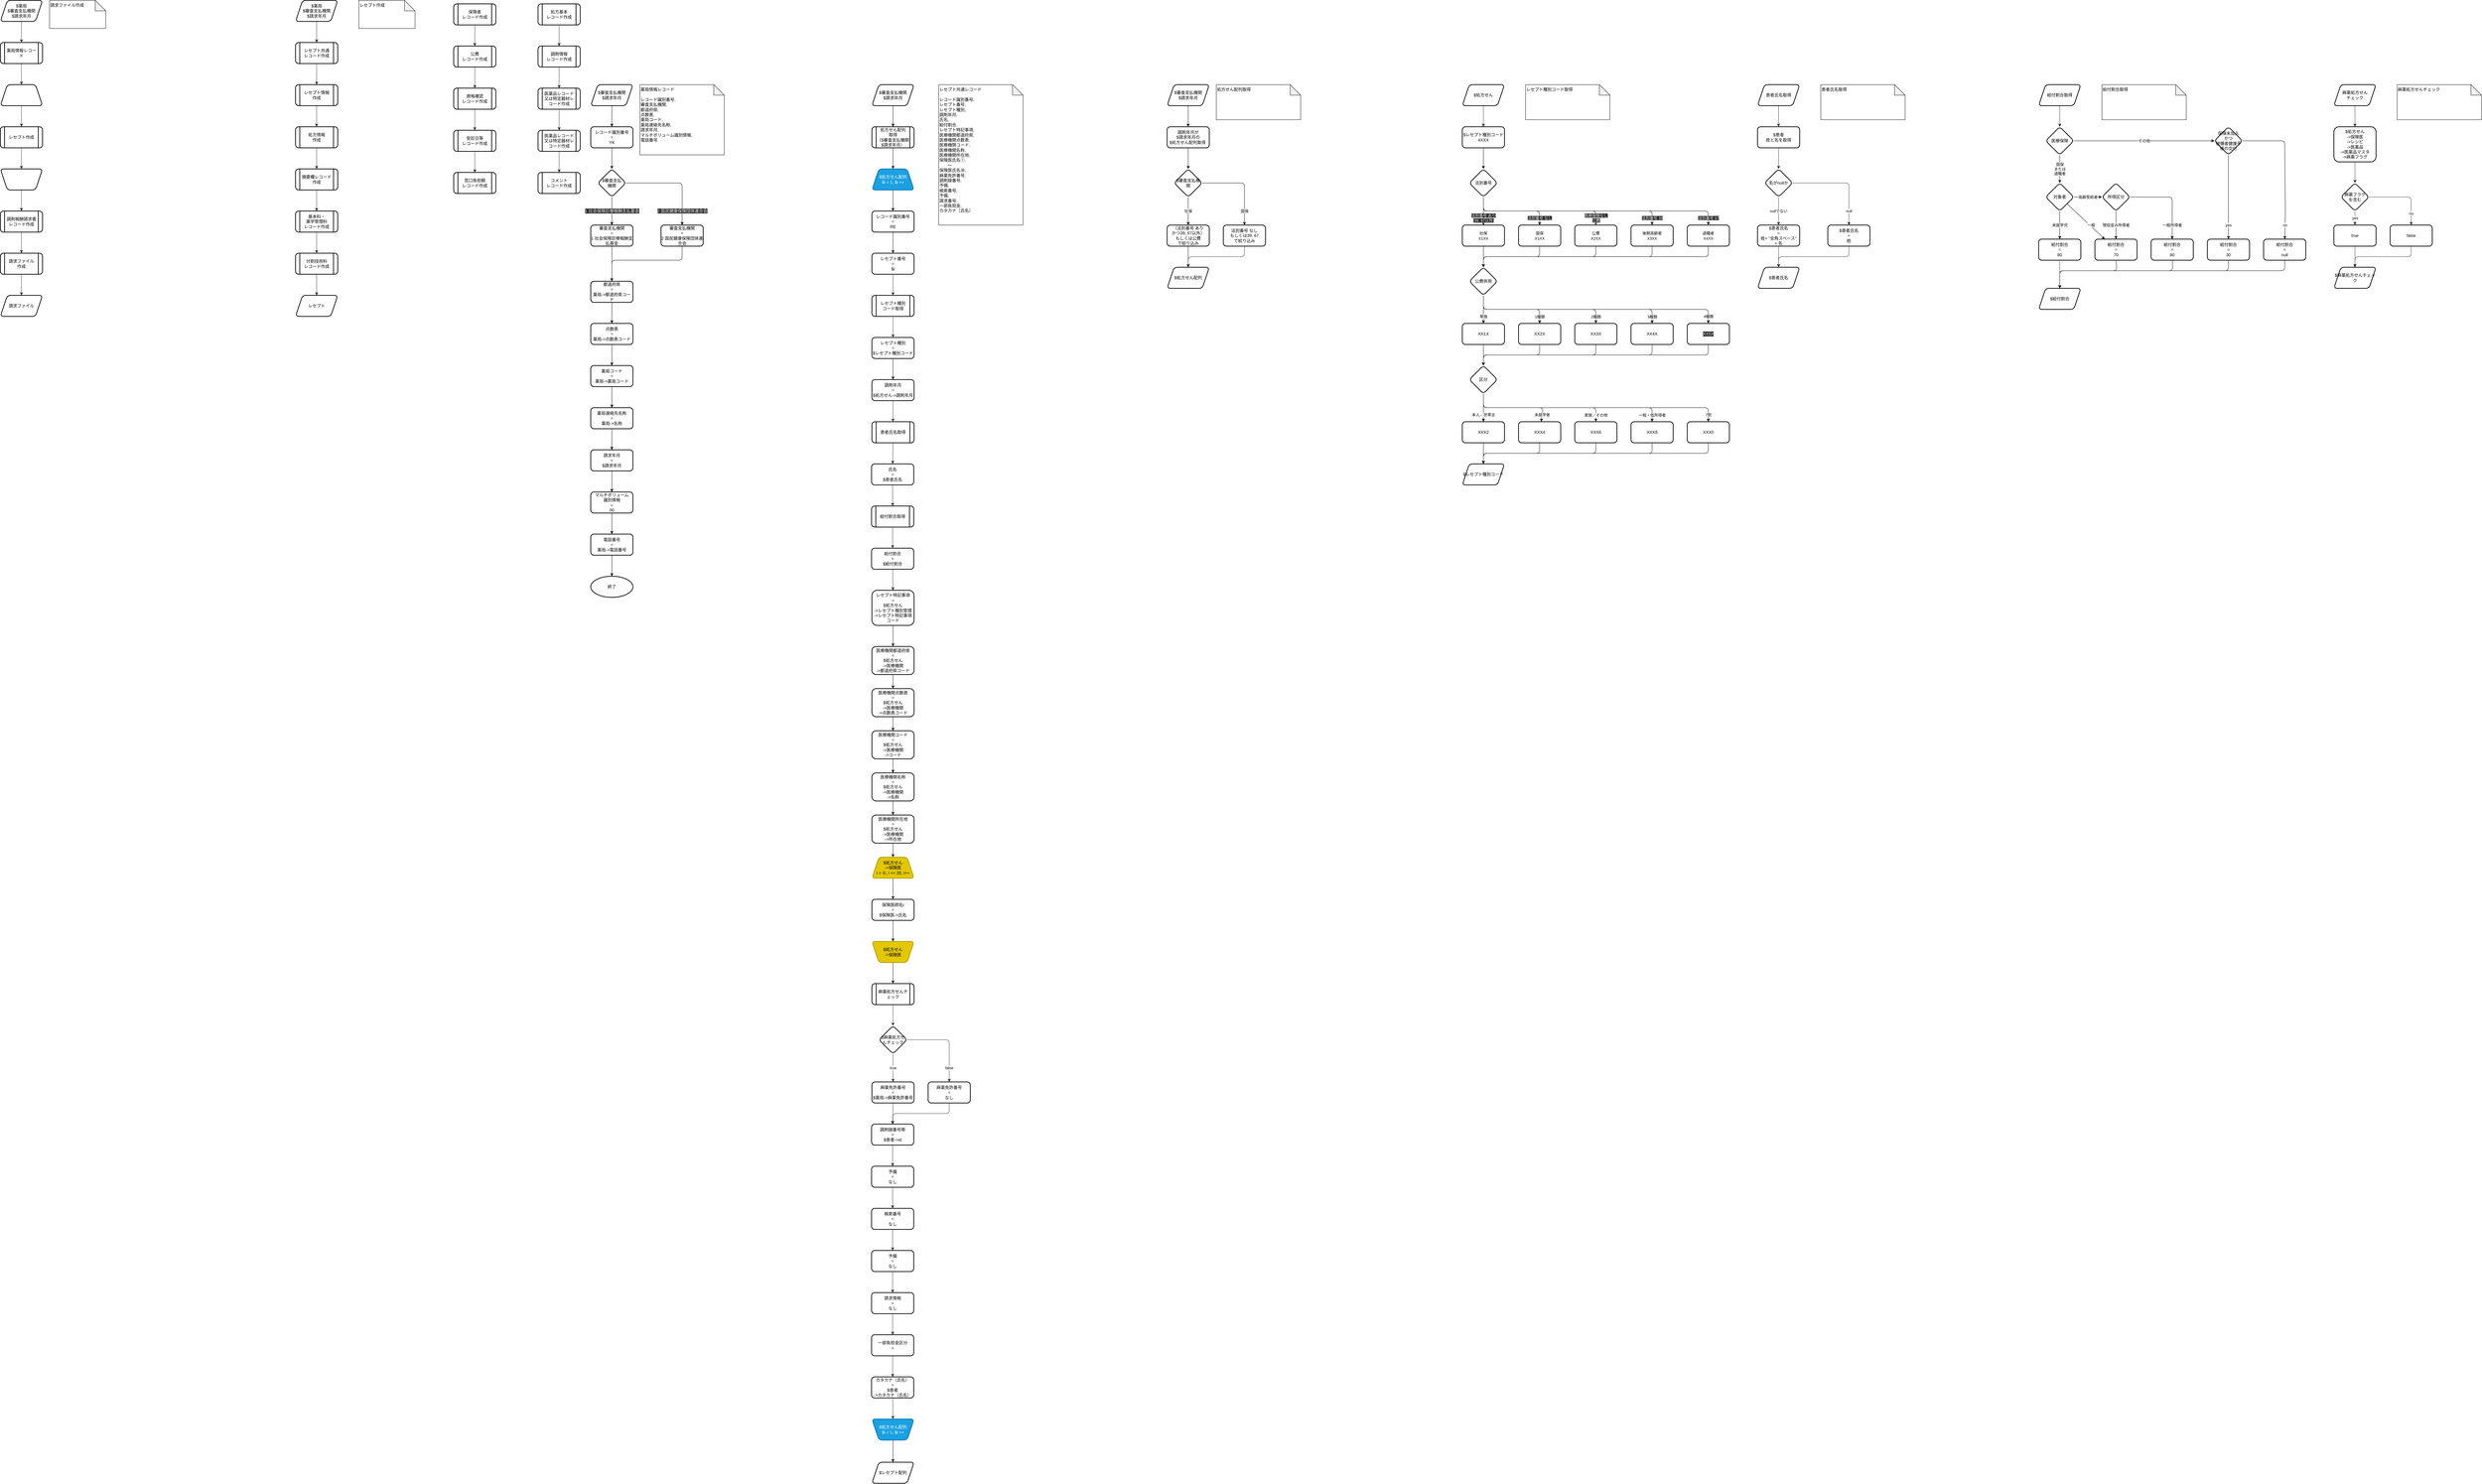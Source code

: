 <mxfile>
    <diagram id="Bw7fBSQwyuvwX_eZTn5h" name="2022-07-11">
        <mxGraphModel dx="2497" dy="1068" grid="1" gridSize="10" guides="1" tooltips="1" connect="1" arrows="1" fold="1" page="1" pageScale="1" pageWidth="827" pageHeight="1169" math="0" shadow="0">
            <root>
                <mxCell id="0"/>
                <mxCell id="1" parent="0"/>
                <mxCell id="11" value="" style="edgeStyle=none;html=1;" parent="1" source="87" target="10" edge="1">
                    <mxGeometry relative="1" as="geometry">
                        <mxPoint x="120" y="380" as="sourcePoint"/>
                    </mxGeometry>
                </mxCell>
                <mxCell id="90" value="" style="edgeStyle=none;html=1;" edge="1" parent="1" source="10" target="89">
                    <mxGeometry relative="1" as="geometry"/>
                </mxCell>
                <mxCell id="10" value="レコード識別番号&lt;br&gt;=&lt;br&gt;YK" style="rounded=1;whiteSpace=wrap;html=1;strokeWidth=2;" parent="1" vertex="1">
                    <mxGeometry x="60" y="440" width="120" height="60" as="geometry"/>
                </mxCell>
                <mxCell id="14" value="&lt;span style=&quot;text-align: center&quot;&gt;薬局情報レコード&lt;br&gt;&lt;/span&gt;&lt;br style=&quot;text-align: center&quot;&gt;レコード識別番号,&lt;br&gt;審査支払機関,&lt;br&gt;都道府県,&lt;br&gt;点数表,&lt;br&gt;薬局コード,&lt;br&gt;薬局連絡先名称,&lt;br&gt;請求年月,&lt;br&gt;マルチボリューム識別情報,&lt;br&gt;電話番号" style="shape=note;whiteSpace=wrap;html=1;backgroundOutline=1;darkOpacity=0.05;align=left;verticalAlign=top;" parent="1" vertex="1">
                    <mxGeometry x="200" y="320" width="240" height="200" as="geometry"/>
                </mxCell>
                <mxCell id="47" style="edgeStyle=none;html=1;" edge="1" parent="1" source="30" target="45">
                    <mxGeometry relative="1" as="geometry">
                        <mxPoint x="180" y="880" as="targetPoint"/>
                        <Array as="points">
                            <mxPoint x="320" y="820"/>
                            <mxPoint x="120" y="820"/>
                        </Array>
                    </mxGeometry>
                </mxCell>
                <mxCell id="30" value="&lt;span&gt;審査支払機関&lt;br&gt;&lt;/span&gt;=&lt;br&gt;&lt;span&gt;2 国民健康保険団体連合会&lt;/span&gt;" style="whiteSpace=wrap;html=1;rounded=1;strokeWidth=2;" vertex="1" parent="1">
                    <mxGeometry x="260" y="720" width="120" height="60" as="geometry"/>
                </mxCell>
                <mxCell id="42" value="&lt;meta charset=&quot;utf-8&quot;&gt;&lt;span style=&quot;color: rgb(240, 240, 240); font-family: helvetica; font-size: 12px; font-style: normal; font-weight: 400; letter-spacing: normal; text-align: center; text-indent: 0px; text-transform: none; word-spacing: 0px; background-color: rgb(42, 42, 42); display: inline; float: none;&quot;&gt;1 社会保険診療報酬支払基金&lt;/span&gt;" style="edgeStyle=none;html=1;" edge="1" parent="1" source="89" target="41">
                    <mxGeometry relative="1" as="geometry">
                        <mxPoint x="120" y="640" as="sourcePoint"/>
                    </mxGeometry>
                </mxCell>
                <mxCell id="46" value="" style="edgeStyle=none;html=1;" edge="1" parent="1" source="41" target="45">
                    <mxGeometry relative="1" as="geometry"/>
                </mxCell>
                <mxCell id="41" value="&lt;span&gt;審査支払機関&lt;br&gt;&lt;/span&gt;=&lt;br&gt;&lt;span&gt;1 社会保険診療報酬支払基金&lt;/span&gt;" style="whiteSpace=wrap;html=1;rounded=1;strokeWidth=2;" vertex="1" parent="1">
                    <mxGeometry x="60" y="720" width="120" height="60" as="geometry"/>
                </mxCell>
                <mxCell id="49" value="" style="edgeStyle=none;html=1;" edge="1" parent="1" source="45" target="48">
                    <mxGeometry relative="1" as="geometry"/>
                </mxCell>
                <mxCell id="45" value="&lt;span style=&quot;text-align: left&quot;&gt;都道府県&lt;br&gt;=&lt;br&gt;薬局-&amp;gt;都道府県コード&lt;br&gt;&lt;/span&gt;" style="whiteSpace=wrap;html=1;rounded=1;strokeWidth=2;" vertex="1" parent="1">
                    <mxGeometry x="60" y="880" width="120" height="60" as="geometry"/>
                </mxCell>
                <mxCell id="51" value="" style="edgeStyle=none;html=1;" edge="1" parent="1" source="48" target="50">
                    <mxGeometry relative="1" as="geometry"/>
                </mxCell>
                <mxCell id="48" value="&lt;span style=&quot;text-align: left&quot;&gt;点数表&lt;br&gt;=&lt;br&gt;薬局-&amp;gt;点数表コード&lt;br&gt;&lt;/span&gt;" style="whiteSpace=wrap;html=1;rounded=1;strokeWidth=2;" vertex="1" parent="1">
                    <mxGeometry x="60" y="1000" width="120" height="60" as="geometry"/>
                </mxCell>
                <mxCell id="53" value="" style="edgeStyle=none;html=1;" edge="1" parent="1" source="50" target="52">
                    <mxGeometry relative="1" as="geometry"/>
                </mxCell>
                <mxCell id="50" value="&lt;span style=&quot;text-align: left&quot;&gt;薬局コード&lt;br&gt;=&lt;br&gt;薬局-&amp;gt;薬局コード&lt;br&gt;&lt;/span&gt;" style="whiteSpace=wrap;html=1;rounded=1;strokeWidth=2;" vertex="1" parent="1">
                    <mxGeometry x="60" y="1120" width="120" height="60" as="geometry"/>
                </mxCell>
                <mxCell id="55" value="" style="edgeStyle=none;html=1;" edge="1" parent="1" source="52" target="54">
                    <mxGeometry relative="1" as="geometry"/>
                </mxCell>
                <mxCell id="52" value="&lt;span style=&quot;text-align: left&quot;&gt;薬局連絡先名称&lt;/span&gt;&lt;span style=&quot;text-align: left&quot;&gt;&lt;br&gt;=&lt;br&gt;薬局-&amp;gt;名称&lt;br&gt;&lt;/span&gt;" style="whiteSpace=wrap;html=1;rounded=1;strokeWidth=2;" vertex="1" parent="1">
                    <mxGeometry x="60" y="1240" width="120" height="60" as="geometry"/>
                </mxCell>
                <mxCell id="57" value="" style="edgeStyle=none;html=1;" edge="1" parent="1" source="54" target="56">
                    <mxGeometry relative="1" as="geometry"/>
                </mxCell>
                <mxCell id="54" value="&lt;span style=&quot;text-align: left&quot;&gt;請求年月&lt;br&gt;=&lt;br&gt;&lt;/span&gt;&lt;span style=&quot;text-align: left&quot;&gt;$請求年月&lt;/span&gt;&lt;span style=&quot;text-align: left&quot;&gt;&lt;br&gt;&lt;/span&gt;" style="whiteSpace=wrap;html=1;rounded=1;strokeWidth=2;" vertex="1" parent="1">
                    <mxGeometry x="60" y="1360" width="120" height="60" as="geometry"/>
                </mxCell>
                <mxCell id="59" value="" style="edgeStyle=none;html=1;" edge="1" parent="1" source="56" target="58">
                    <mxGeometry relative="1" as="geometry"/>
                </mxCell>
                <mxCell id="56" value="&lt;span style=&quot;text-align: left&quot;&gt;マルチボリューム&lt;br&gt;識別情報&lt;br&gt;=&lt;br&gt;00&lt;br&gt;&lt;/span&gt;" style="whiteSpace=wrap;html=1;rounded=1;strokeWidth=2;" vertex="1" parent="1">
                    <mxGeometry x="60" y="1480" width="120" height="60" as="geometry"/>
                </mxCell>
                <mxCell id="84" value="" style="edgeStyle=none;html=1;" edge="1" parent="1" source="58" target="83">
                    <mxGeometry relative="1" as="geometry"/>
                </mxCell>
                <mxCell id="58" value="&lt;span style=&quot;text-align: left&quot;&gt;電話番号&lt;br&gt;=&lt;br&gt;薬局-&amp;gt;電話番号&lt;br&gt;&lt;/span&gt;" style="whiteSpace=wrap;html=1;rounded=1;strokeWidth=2;" vertex="1" parent="1">
                    <mxGeometry x="60" y="1600" width="120" height="60" as="geometry"/>
                </mxCell>
                <mxCell id="83" value="終了" style="ellipse;whiteSpace=wrap;html=1;rounded=1;strokeWidth=2;" vertex="1" parent="1">
                    <mxGeometry x="60" y="1720" width="120" height="60" as="geometry"/>
                </mxCell>
                <mxCell id="87" value="$審査支払機関&lt;br&gt;&lt;span style=&quot;text-align: left&quot;&gt;$請求年月&lt;/span&gt;" style="shape=parallelogram;perimeter=parallelogramPerimeter;whiteSpace=wrap;html=1;fixedSize=1;strokeWidth=2;shadow=0;sketch=0;rounded=1;" vertex="1" parent="1">
                    <mxGeometry x="60" y="320" width="120" height="60" as="geometry"/>
                </mxCell>
                <mxCell id="91" value="&lt;meta charset=&quot;utf-8&quot;&gt;&lt;span style=&quot;color: rgb(240, 240, 240); font-family: helvetica; font-size: 12px; font-style: normal; font-weight: 400; letter-spacing: normal; text-align: center; text-indent: 0px; text-transform: none; word-spacing: 0px; background-color: rgb(42, 42, 42); display: inline; float: none;&quot;&gt;2 国民健康保険団体連合会&lt;/span&gt;" style="edgeStyle=none;html=1;" edge="1" parent="1" source="89" target="30">
                    <mxGeometry x="0.714" relative="1" as="geometry">
                        <Array as="points">
                            <mxPoint x="320" y="600"/>
                        </Array>
                        <mxPoint as="offset"/>
                    </mxGeometry>
                </mxCell>
                <mxCell id="89" value="&lt;span&gt;$審査支払&lt;br&gt;機関&lt;/span&gt;" style="rhombus;whiteSpace=wrap;html=1;rounded=1;strokeWidth=2;" vertex="1" parent="1">
                    <mxGeometry x="80" y="560" width="80" height="80" as="geometry"/>
                </mxCell>
                <mxCell id="140" style="edgeStyle=none;html=1;" edge="1" parent="1" source="95" target="101">
                    <mxGeometry relative="1" as="geometry"/>
                </mxCell>
                <mxCell id="95" value="&lt;span&gt;$審査支払機関&lt;/span&gt;&lt;br&gt;&lt;span style=&quot;text-align: left&quot;&gt;$請求年月&lt;/span&gt;" style="shape=parallelogram;perimeter=parallelogramPerimeter;whiteSpace=wrap;html=1;fixedSize=1;strokeWidth=2;shadow=0;sketch=0;rounded=1;" vertex="1" parent="1">
                    <mxGeometry x="860" y="320" width="120" height="60" as="geometry"/>
                </mxCell>
                <mxCell id="96" value="&lt;div&gt;&lt;span&gt;レセプト共通レコード&lt;br&gt;&lt;br&gt;レコード識別番号,&lt;br&gt;レセプト番号,&lt;br&gt;レセプト種別,&lt;br&gt;調剤年月,&lt;br&gt;氏名,&lt;br&gt;給付割合,&lt;br&gt;レセプト特記事項,&lt;br&gt;医療機関都道府県,&lt;br&gt;医療機関点数表,&lt;br&gt;医療機関コード,&lt;br&gt;医療機関名称,&lt;br&gt;医療機関所在地,&lt;br&gt;保険医氏名①,&lt;/span&gt;&lt;/div&gt;&lt;span&gt;&amp;nbsp; &amp;nbsp; &amp;nbsp; &amp;nbsp;〜&lt;br&gt;&lt;/span&gt;&lt;span&gt;保険医氏名⑳,&lt;/span&gt;&lt;div&gt;&lt;span&gt;麻薬免許番号,&lt;br&gt;調剤録番号,&lt;br&gt;予備,&lt;br&gt;検索番号,&lt;br&gt;予備,&lt;br&gt;請求番号,&lt;br&gt;一部負担金,&lt;br&gt;カタカナ（氏名）&lt;/span&gt;&lt;/div&gt;" style="shape=note;whiteSpace=wrap;html=1;backgroundOutline=1;darkOpacity=0.05;align=left;verticalAlign=top;" vertex="1" parent="1">
                    <mxGeometry x="1050" y="320" width="240" height="400" as="geometry"/>
                </mxCell>
                <mxCell id="114" value="" style="edgeStyle=none;html=1;" edge="1" parent="1" source="97" target="113">
                    <mxGeometry relative="1" as="geometry"/>
                </mxCell>
                <mxCell id="97" value="&lt;span style=&quot;text-align: left&quot;&gt;レコード識別番号&lt;br&gt;=&lt;br&gt;RE&lt;br&gt;&lt;/span&gt;" style="whiteSpace=wrap;html=1;strokeWidth=2;shadow=0;sketch=0;rounded=1;" vertex="1" parent="1">
                    <mxGeometry x="860" y="680" width="120" height="60" as="geometry"/>
                </mxCell>
                <mxCell id="139" style="edgeStyle=none;html=1;" edge="1" parent="1" source="99" target="97">
                    <mxGeometry relative="1" as="geometry"/>
                </mxCell>
                <mxCell id="99" value="$処方せん配列&lt;br&gt;$i = 1, $i ++" style="shape=trapezoid;perimeter=trapezoidPerimeter;whiteSpace=wrap;html=1;fixedSize=1;strokeWidth=2;shadow=0;sketch=0;rounded=1;fillColor=#1ba1e2;fontColor=#ffffff;strokeColor=#006EAF;" vertex="1" parent="1">
                    <mxGeometry x="860" y="560" width="120" height="60" as="geometry"/>
                </mxCell>
                <mxCell id="111" value="" style="edgeStyle=none;html=1;" edge="1" parent="1" source="101" target="99">
                    <mxGeometry relative="1" as="geometry">
                        <mxPoint x="920" y="620" as="targetPoint"/>
                    </mxGeometry>
                </mxCell>
                <mxCell id="101" value="処方せん配列&lt;br&gt;取得&lt;br&gt;（$審査支払機関&lt;br&gt;&lt;span style=&quot;text-align: left&quot;&gt;$請求年月&lt;/span&gt;&lt;span style=&quot;color: rgba(0 , 0 , 0 , 0) ; font-family: monospace ; font-size: 0px&quot;&gt;%3CmxGraphModel%3E%3Croot%3E%3CmxCell%20id%3D%220%22%2F%3E%3CmxCell%20id%3D%221%22%20parent%3D%220%22%2F%3E%3CmxCell%20id%3D%222%22%20style%3D%22edgeStyle%3Dnone%3Bhtml%3D1%3B%22%20edge%3D%221%22%20parent%3D%221%22%3E%3CmxGeometry%20relative%3D%221%22%20as%3D%22geometry%22%3E%3CmxPoint%20x%3D%222240%22%20y%3D%221580%22%20as%3D%22sourcePoint%22%2F%3E%3CmxPoint%20x%3D%221760%22%20y%3D%221640%22%20as%3D%22targetPoint%22%2F%3E%3CArray%20as%3D%22points%22%3E%3CmxPoint%20x%3D%222240%22%20y%3D%221610%22%2F%3E%3CmxPoint%20x%3D%221760%22%20y%3D%221610%22%2F%3E%3C%2FArray%3E%3C%2FmxGeometry%3E%3C%2FmxCell%3E%3C%2Froot%3E%3C%2FmxGraphModel%3E&lt;/span&gt;）" style="shape=process;whiteSpace=wrap;html=1;backgroundOutline=1;strokeWidth=2;shadow=0;sketch=0;rounded=1;" vertex="1" parent="1">
                    <mxGeometry x="860" y="440" width="120" height="60" as="geometry"/>
                </mxCell>
                <mxCell id="106" value="" style="edgeStyle=none;html=1;" edge="1" parent="1" source="103" target="105">
                    <mxGeometry relative="1" as="geometry"/>
                </mxCell>
                <mxCell id="103" value="$処方せん配列&lt;br&gt;$i = 1, $i ++" style="shape=trapezoid;perimeter=trapezoidPerimeter;whiteSpace=wrap;html=1;fixedSize=1;strokeWidth=2;shadow=0;sketch=0;rounded=1;direction=west;fillColor=#1ba1e2;fontColor=#ffffff;strokeColor=#006EAF;" vertex="1" parent="1">
                    <mxGeometry x="860" y="4120" width="120" height="60" as="geometry"/>
                </mxCell>
                <mxCell id="105" value="$レセプト配列" style="shape=parallelogram;perimeter=parallelogramPerimeter;whiteSpace=wrap;html=1;fixedSize=1;strokeWidth=2;shadow=0;sketch=0;rounded=1;" vertex="1" parent="1">
                    <mxGeometry x="860" y="4243" width="120" height="60" as="geometry"/>
                </mxCell>
                <mxCell id="338" value="" style="edgeStyle=none;html=1;strokeColor=default;opacity=80;" edge="1" parent="1" source="113" target="337">
                    <mxGeometry relative="1" as="geometry"/>
                </mxCell>
                <mxCell id="113" value="&lt;span style=&quot;text-align: left&quot;&gt;レセプト番号&lt;br&gt;=&lt;br&gt;$i&lt;br&gt;&lt;/span&gt;" style="whiteSpace=wrap;html=1;strokeWidth=2;shadow=0;sketch=0;rounded=1;" vertex="1" parent="1">
                    <mxGeometry x="860" y="800" width="120" height="60" as="geometry"/>
                </mxCell>
                <mxCell id="203" value="" style="edgeStyle=none;html=1;" edge="1" parent="1" source="116" target="202">
                    <mxGeometry relative="1" as="geometry"/>
                </mxCell>
                <mxCell id="116" value="&lt;span style=&quot;text-align: left&quot;&gt;レセプト種別&lt;br&gt;=&lt;br&gt;$レセプト種別コード&lt;br&gt;&lt;/span&gt;" style="whiteSpace=wrap;html=1;strokeWidth=2;shadow=0;sketch=0;rounded=1;" vertex="1" parent="1">
                    <mxGeometry x="860" y="1040" width="120" height="60" as="geometry"/>
                </mxCell>
                <mxCell id="121" value="" style="edgeStyle=none;html=1;" edge="1" parent="1" source="118" target="120">
                    <mxGeometry relative="1" as="geometry"/>
                </mxCell>
                <mxCell id="118" value="&lt;span&gt;$審査支払機関&lt;/span&gt;&lt;br&gt;&lt;span style=&quot;text-align: left&quot;&gt;$請求年月&lt;/span&gt;" style="shape=parallelogram;perimeter=parallelogramPerimeter;whiteSpace=wrap;html=1;fixedSize=1;strokeWidth=2;shadow=0;sketch=0;rounded=1;" vertex="1" parent="1">
                    <mxGeometry x="1700" y="320" width="120" height="60" as="geometry"/>
                </mxCell>
                <mxCell id="119" value="&lt;span style=&quot;text-align: center&quot;&gt;処方せん配列取得&lt;/span&gt;" style="shape=note;whiteSpace=wrap;html=1;backgroundOutline=1;darkOpacity=0.05;align=left;verticalAlign=top;" vertex="1" parent="1">
                    <mxGeometry x="1840" y="320" width="240" height="100" as="geometry"/>
                </mxCell>
                <mxCell id="208" value="" style="edgeStyle=none;html=1;" edge="1" parent="1" source="120" target="207">
                    <mxGeometry relative="1" as="geometry">
                        <mxPoint x="1760" y="560" as="targetPoint"/>
                    </mxGeometry>
                </mxCell>
                <mxCell id="120" value="調剤年月が&lt;br&gt;&lt;span style=&quot;text-align: left&quot;&gt;$請求年月&lt;/span&gt;の&lt;br&gt;$処方せん配列取得&amp;nbsp;" style="whiteSpace=wrap;html=1;strokeWidth=2;shadow=0;sketch=0;rounded=1;" vertex="1" parent="1">
                    <mxGeometry x="1700" y="440" width="120" height="60" as="geometry"/>
                </mxCell>
                <mxCell id="167" value="&lt;meta charset=&quot;utf-8&quot;&gt;&lt;span style=&quot;color: rgb(240, 240, 240); font-family: helvetica; font-size: 11px; font-style: normal; font-weight: 400; letter-spacing: normal; text-align: center; text-indent: 0px; text-transform: none; word-spacing: 0px; background-color: rgb(42, 42, 42); display: inline; float: none;&quot;&gt;医療保険なし&lt;/span&gt;&lt;br style=&quot;color: rgb(240, 240, 240); font-family: helvetica; font-size: 11px; font-style: normal; font-weight: 400; letter-spacing: normal; text-align: center; text-indent: 0px; text-transform: none; word-spacing: 0px; background-color: rgb(42, 42, 42);&quot;&gt;&lt;span style=&quot;color: rgb(240, 240, 240); font-family: helvetica; font-size: 11px; font-style: normal; font-weight: 400; letter-spacing: normal; text-align: center; text-indent: 0px; text-transform: none; word-spacing: 0px; background-color: rgb(42, 42, 42); display: inline; float: none;&quot;&gt;公費&lt;/span&gt;" style="edgeStyle=none;html=1;" edge="1" parent="1" source="124" target="157">
                    <mxGeometry x="0.9" relative="1" as="geometry">
                        <Array as="points">
                            <mxPoint x="2600" y="680"/>
                            <mxPoint x="2920" y="680"/>
                        </Array>
                        <mxPoint as="offset"/>
                    </mxGeometry>
                </mxCell>
                <mxCell id="168" value="&lt;meta charset=&quot;utf-8&quot;&gt;&lt;span style=&quot;color: rgb(240, 240, 240); font-family: helvetica; font-size: 11px; font-style: normal; font-weight: 400; letter-spacing: normal; text-align: center; text-indent: 0px; text-transform: none; word-spacing: 0px; background-color: rgb(42, 42, 42); display: inline; float: none;&quot;&gt;法別番号 なし&lt;/span&gt;" style="edgeStyle=none;html=1;" edge="1" parent="1" source="124" target="128">
                    <mxGeometry x="0.833" relative="1" as="geometry">
                        <Array as="points">
                            <mxPoint x="2600" y="680"/>
                            <mxPoint x="2760" y="680"/>
                        </Array>
                        <mxPoint as="offset"/>
                    </mxGeometry>
                </mxCell>
                <mxCell id="169" value="&lt;meta charset=&quot;utf-8&quot;&gt;&lt;span style=&quot;color: rgb(240, 240, 240); font-family: helvetica; font-size: 11px; font-style: normal; font-weight: 400; letter-spacing: normal; text-align: center; text-indent: 0px; text-transform: none; word-spacing: 0px; background-color: rgb(42, 42, 42); display: inline; float: none;&quot;&gt;法別番号 67&lt;/span&gt;" style="edgeStyle=none;html=1;" edge="1" parent="1" source="124" target="156">
                    <mxGeometry x="0.944" relative="1" as="geometry">
                        <Array as="points">
                            <mxPoint x="2600" y="680"/>
                            <mxPoint x="3240" y="680"/>
                        </Array>
                        <mxPoint as="offset"/>
                    </mxGeometry>
                </mxCell>
                <mxCell id="170" value="&lt;meta charset=&quot;utf-8&quot;&gt;&lt;span style=&quot;color: rgb(240, 240, 240); font-family: helvetica; font-size: 11px; font-style: normal; font-weight: 400; letter-spacing: normal; text-align: center; text-indent: 0px; text-transform: none; word-spacing: 0px; background-color: rgb(42, 42, 42); display: inline; float: none;&quot;&gt;法別番号 39&lt;/span&gt;" style="edgeStyle=none;html=1;" edge="1" parent="1" source="124" target="130">
                    <mxGeometry x="0.929" relative="1" as="geometry">
                        <Array as="points">
                            <mxPoint x="2600" y="680"/>
                            <mxPoint x="3080" y="680"/>
                        </Array>
                        <mxPoint as="offset"/>
                    </mxGeometry>
                </mxCell>
                <mxCell id="171" value="&lt;span style=&quot;color: rgb(240 , 240 , 240) ; font-family: &amp;#34;helvetica&amp;#34; ; font-size: 11px ; font-style: normal ; font-weight: 400 ; letter-spacing: normal ; text-align: center ; text-indent: 0px ; text-transform: none ; word-spacing: 0px ; background-color: rgb(42 , 42 , 42) ; display: inline ; float: none&quot;&gt;法別番号 あり&lt;br&gt;(39, 67以外)&lt;br&gt;&lt;/span&gt;" style="edgeStyle=none;html=1;" edge="1" parent="1" source="124" target="132">
                    <mxGeometry x="0.5" relative="1" as="geometry">
                        <mxPoint as="offset"/>
                    </mxGeometry>
                </mxCell>
                <mxCell id="124" value="法別番号" style="rhombus;whiteSpace=wrap;html=1;strokeWidth=2;shadow=0;sketch=0;rounded=1;" vertex="1" parent="1">
                    <mxGeometry x="2560" y="560" width="80" height="80" as="geometry"/>
                </mxCell>
                <mxCell id="175" style="edgeStyle=none;html=1;" edge="1" parent="1" source="128" target="142">
                    <mxGeometry relative="1" as="geometry">
                        <Array as="points">
                            <mxPoint x="2760" y="810"/>
                            <mxPoint x="2600" y="810"/>
                        </Array>
                    </mxGeometry>
                </mxCell>
                <mxCell id="128" value="&lt;span style=&quot;font-size: 11px&quot;&gt;国保&lt;br&gt;X1XX&lt;br&gt;&lt;/span&gt;" style="whiteSpace=wrap;html=1;strokeWidth=2;shadow=0;sketch=0;rounded=1;" vertex="1" parent="1">
                    <mxGeometry x="2700" y="720" width="120" height="60" as="geometry"/>
                </mxCell>
                <mxCell id="178" style="edgeStyle=none;html=1;" edge="1" parent="1" source="130" target="142">
                    <mxGeometry relative="1" as="geometry">
                        <Array as="points">
                            <mxPoint x="3080" y="810"/>
                            <mxPoint x="2600" y="810"/>
                        </Array>
                    </mxGeometry>
                </mxCell>
                <mxCell id="130" value="&lt;span style=&quot;font-size: 11px&quot;&gt;後期高齢者&lt;br&gt;X3XX&lt;br&gt;&lt;/span&gt;" style="whiteSpace=wrap;html=1;strokeWidth=2;shadow=0;sketch=0;rounded=1;" vertex="1" parent="1">
                    <mxGeometry x="3020" y="720" width="120" height="60" as="geometry"/>
                </mxCell>
                <mxCell id="172" style="edgeStyle=none;html=1;" edge="1" parent="1" source="132" target="142">
                    <mxGeometry relative="1" as="geometry"/>
                </mxCell>
                <mxCell id="132" value="&lt;span style=&quot;font-size: 11px&quot;&gt;社保&lt;br&gt;X1XX&lt;br&gt;&lt;/span&gt;" style="whiteSpace=wrap;html=1;strokeWidth=2;shadow=0;sketch=0;rounded=1;" vertex="1" parent="1">
                    <mxGeometry x="2540" y="720" width="120" height="60" as="geometry"/>
                </mxCell>
                <mxCell id="147" value="単独" style="edgeStyle=none;html=1;" edge="1" parent="1" source="142" target="146">
                    <mxGeometry x="0.5" relative="1" as="geometry">
                        <mxPoint as="offset"/>
                    </mxGeometry>
                </mxCell>
                <mxCell id="149" value="1種類" style="edgeStyle=none;html=1;" edge="1" parent="1" source="142" target="148">
                    <mxGeometry x="0.84" relative="1" as="geometry">
                        <Array as="points">
                            <mxPoint x="2600" y="960"/>
                            <mxPoint x="2760" y="960"/>
                        </Array>
                        <mxPoint as="offset"/>
                    </mxGeometry>
                </mxCell>
                <mxCell id="142" value="公費併用" style="rhombus;whiteSpace=wrap;html=1;strokeWidth=2;shadow=0;sketch=0;rounded=1;" vertex="1" parent="1">
                    <mxGeometry x="2560" y="840" width="80" height="80" as="geometry"/>
                </mxCell>
                <mxCell id="174" value="" style="edgeStyle=none;html=1;" edge="1" parent="1" source="146" target="173">
                    <mxGeometry relative="1" as="geometry"/>
                </mxCell>
                <mxCell id="146" value="XX1X" style="whiteSpace=wrap;html=1;strokeWidth=2;shadow=0;sketch=0;rounded=1;" vertex="1" parent="1">
                    <mxGeometry x="2540" y="1000" width="120" height="60" as="geometry"/>
                </mxCell>
                <mxCell id="148" value="XX2X" style="whiteSpace=wrap;html=1;strokeWidth=2;shadow=0;sketch=0;rounded=1;" vertex="1" parent="1">
                    <mxGeometry x="2700" y="1000" width="120" height="60" as="geometry"/>
                </mxCell>
                <mxCell id="150" value="&lt;span&gt;XX3X&lt;/span&gt;" style="whiteSpace=wrap;html=1;strokeWidth=2;shadow=0;sketch=0;rounded=1;" vertex="1" parent="1">
                    <mxGeometry x="2860" y="1000" width="120" height="60" as="geometry"/>
                </mxCell>
                <mxCell id="151" value="&lt;span&gt;XX4X&lt;/span&gt;" style="whiteSpace=wrap;html=1;strokeWidth=2;shadow=0;sketch=0;rounded=1;" vertex="1" parent="1">
                    <mxGeometry x="3020" y="1000" width="120" height="60" as="geometry"/>
                </mxCell>
                <mxCell id="152" value="&lt;span style=&quot;color: rgb(240 , 240 , 240) ; font-family: &amp;#34;helvetica&amp;#34; ; font-size: 12px ; font-style: normal ; font-weight: 400 ; letter-spacing: normal ; text-align: center ; text-indent: 0px ; text-transform: none ; word-spacing: 0px ; background-color: rgb(42 , 42 , 42) ; display: inline ; float: none&quot;&gt;XX5X&lt;/span&gt;" style="whiteSpace=wrap;html=1;strokeWidth=2;shadow=0;sketch=0;rounded=1;" vertex="1" parent="1">
                    <mxGeometry x="3180" y="1000" width="120" height="60" as="geometry"/>
                </mxCell>
                <mxCell id="153" value="2種類" style="edgeStyle=none;html=1;" edge="1" parent="1" source="142" target="150">
                    <mxGeometry x="0.902" relative="1" as="geometry">
                        <mxPoint x="2720" y="900" as="sourcePoint"/>
                        <mxPoint x="2880" y="990" as="targetPoint"/>
                        <Array as="points">
                            <mxPoint x="2600" y="960"/>
                            <mxPoint x="2920" y="960"/>
                        </Array>
                        <mxPoint as="offset"/>
                    </mxGeometry>
                </mxCell>
                <mxCell id="154" value="3種類" style="edgeStyle=none;html=1;" edge="1" parent="1" source="142" target="151">
                    <mxGeometry x="0.93" relative="1" as="geometry">
                        <mxPoint x="2690" y="890" as="sourcePoint"/>
                        <mxPoint x="3010" y="980" as="targetPoint"/>
                        <Array as="points">
                            <mxPoint x="2600" y="960"/>
                            <mxPoint x="3080" y="960"/>
                        </Array>
                        <mxPoint as="offset"/>
                    </mxGeometry>
                </mxCell>
                <mxCell id="155" value="4種類" style="edgeStyle=none;html=1;" edge="1" parent="1" source="142" target="152">
                    <mxGeometry x="0.945" relative="1" as="geometry">
                        <mxPoint x="2610" y="930" as="sourcePoint"/>
                        <mxPoint x="3090" y="1020" as="targetPoint"/>
                        <Array as="points">
                            <mxPoint x="2600" y="960"/>
                            <mxPoint x="3240" y="960"/>
                        </Array>
                        <mxPoint as="offset"/>
                    </mxGeometry>
                </mxCell>
                <mxCell id="177" style="edgeStyle=none;html=1;" edge="1" parent="1" source="156" target="142">
                    <mxGeometry relative="1" as="geometry">
                        <Array as="points">
                            <mxPoint x="3240" y="810"/>
                            <mxPoint x="2600" y="810"/>
                        </Array>
                    </mxGeometry>
                </mxCell>
                <mxCell id="156" value="&lt;span style=&quot;font-size: 11px&quot;&gt;退職者&lt;br&gt;X4XX&lt;br&gt;&lt;/span&gt;" style="whiteSpace=wrap;html=1;strokeWidth=2;shadow=0;sketch=0;rounded=1;" vertex="1" parent="1">
                    <mxGeometry x="3180" y="720" width="120" height="60" as="geometry"/>
                </mxCell>
                <mxCell id="176" style="edgeStyle=none;html=1;" edge="1" parent="1" source="157" target="142">
                    <mxGeometry relative="1" as="geometry">
                        <Array as="points">
                            <mxPoint x="2920" y="810"/>
                            <mxPoint x="2600" y="810"/>
                        </Array>
                    </mxGeometry>
                </mxCell>
                <mxCell id="157" value="&lt;span style=&quot;font-size: 11px&quot;&gt;公費&lt;br&gt;X2XX&lt;br&gt;&lt;/span&gt;" style="whiteSpace=wrap;html=1;strokeWidth=2;shadow=0;sketch=0;rounded=1;" vertex="1" parent="1">
                    <mxGeometry x="2860" y="720" width="120" height="60" as="geometry"/>
                </mxCell>
                <mxCell id="180" value="" style="edgeStyle=none;html=1;" edge="1" parent="1" source="173" target="179">
                    <mxGeometry relative="1" as="geometry"/>
                </mxCell>
                <mxCell id="188" value="本人／世帯主" style="edgeLabel;html=1;align=center;verticalAlign=middle;resizable=0;points=[];" vertex="1" connectable="0" parent="180">
                    <mxGeometry x="0.3" y="5" relative="1" as="geometry">
                        <mxPoint x="-5" y="8" as="offset"/>
                    </mxGeometry>
                </mxCell>
                <mxCell id="182" value="未就学者" style="edgeStyle=none;html=1;" edge="1" parent="1" source="173" target="181">
                    <mxGeometry x="0.84" relative="1" as="geometry">
                        <Array as="points">
                            <mxPoint x="2600" y="1240"/>
                            <mxPoint x="2770" y="1240"/>
                        </Array>
                        <mxPoint as="offset"/>
                    </mxGeometry>
                </mxCell>
                <mxCell id="185" value="家族／その他" style="edgeStyle=none;html=1;" edge="1" parent="1" source="173" target="184">
                    <mxGeometry x="0.902" relative="1" as="geometry">
                        <Array as="points">
                            <mxPoint x="2600" y="1240"/>
                            <mxPoint x="2920" y="1240"/>
                        </Array>
                        <mxPoint as="offset"/>
                    </mxGeometry>
                </mxCell>
                <mxCell id="187" value="一般・低所得者" style="edgeStyle=none;html=1;" edge="1" parent="1" source="173" target="186">
                    <mxGeometry x="0.93" relative="1" as="geometry">
                        <Array as="points">
                            <mxPoint x="2600" y="1240"/>
                            <mxPoint x="3080" y="1240"/>
                        </Array>
                        <mxPoint as="offset"/>
                    </mxGeometry>
                </mxCell>
                <mxCell id="192" value="7割" style="edgeStyle=none;html=1;" edge="1" parent="1" source="173" target="191">
                    <mxGeometry x="0.944" relative="1" as="geometry">
                        <Array as="points">
                            <mxPoint x="2600" y="1240"/>
                            <mxPoint x="3240" y="1240"/>
                        </Array>
                        <mxPoint as="offset"/>
                    </mxGeometry>
                </mxCell>
                <mxCell id="173" value="区分" style="rhombus;whiteSpace=wrap;html=1;strokeWidth=2;shadow=0;sketch=0;rounded=1;" vertex="1" parent="1">
                    <mxGeometry x="2560" y="1120" width="80" height="80" as="geometry"/>
                </mxCell>
                <mxCell id="194" value="" style="edgeStyle=none;html=1;" edge="1" parent="1" source="179" target="346">
                    <mxGeometry relative="1" as="geometry">
                        <mxPoint x="2600" y="1400" as="targetPoint"/>
                    </mxGeometry>
                </mxCell>
                <mxCell id="179" value="XXX2" style="rounded=1;whiteSpace=wrap;html=1;strokeWidth=2;shadow=0;sketch=0;" vertex="1" parent="1">
                    <mxGeometry x="2540" y="1280" width="120" height="60" as="geometry"/>
                </mxCell>
                <mxCell id="195" style="edgeStyle=none;html=1;" edge="1" parent="1" source="181" target="346">
                    <mxGeometry relative="1" as="geometry">
                        <mxPoint x="2600" y="1400" as="targetPoint"/>
                        <Array as="points">
                            <mxPoint x="2760" y="1370"/>
                            <mxPoint x="2600" y="1370"/>
                        </Array>
                    </mxGeometry>
                </mxCell>
                <mxCell id="181" value="XXX4" style="whiteSpace=wrap;html=1;strokeWidth=2;shadow=0;sketch=0;rounded=1;" vertex="1" parent="1">
                    <mxGeometry x="2700" y="1280" width="120" height="60" as="geometry"/>
                </mxCell>
                <mxCell id="196" style="edgeStyle=none;html=1;" edge="1" parent="1" source="184" target="346">
                    <mxGeometry relative="1" as="geometry">
                        <mxPoint x="2600" y="1400" as="targetPoint"/>
                        <Array as="points">
                            <mxPoint x="2920" y="1370"/>
                            <mxPoint x="2600" y="1370"/>
                        </Array>
                    </mxGeometry>
                </mxCell>
                <mxCell id="184" value="XXX6" style="whiteSpace=wrap;html=1;strokeWidth=2;shadow=0;sketch=0;rounded=1;" vertex="1" parent="1">
                    <mxGeometry x="2860" y="1280" width="120" height="60" as="geometry"/>
                </mxCell>
                <mxCell id="197" style="edgeStyle=none;html=1;" edge="1" parent="1" source="186" target="346">
                    <mxGeometry relative="1" as="geometry">
                        <mxPoint x="2600" y="1400" as="targetPoint"/>
                        <Array as="points">
                            <mxPoint x="3080" y="1370"/>
                            <mxPoint x="2600" y="1370"/>
                        </Array>
                    </mxGeometry>
                </mxCell>
                <mxCell id="186" value="XXX8" style="whiteSpace=wrap;html=1;strokeWidth=2;shadow=0;sketch=0;rounded=1;" vertex="1" parent="1">
                    <mxGeometry x="3020" y="1280" width="120" height="60" as="geometry"/>
                </mxCell>
                <mxCell id="198" style="edgeStyle=none;html=1;" edge="1" parent="1" source="191" target="346">
                    <mxGeometry relative="1" as="geometry">
                        <mxPoint x="2600" y="1400" as="targetPoint"/>
                        <Array as="points">
                            <mxPoint x="3240" y="1370"/>
                            <mxPoint x="2600" y="1370"/>
                        </Array>
                    </mxGeometry>
                </mxCell>
                <mxCell id="191" value="XXX0" style="whiteSpace=wrap;html=1;strokeWidth=2;shadow=0;sketch=0;rounded=1;" vertex="1" parent="1">
                    <mxGeometry x="3180" y="1280" width="120" height="60" as="geometry"/>
                </mxCell>
                <mxCell id="201" value="" style="edgeStyle=none;html=1;" edge="1" parent="1" source="199" target="124">
                    <mxGeometry relative="1" as="geometry"/>
                </mxCell>
                <mxCell id="199" value="$レセプト種別コード&lt;br&gt;4XXX" style="whiteSpace=wrap;html=1;strokeWidth=2;shadow=0;sketch=0;rounded=1;" vertex="1" parent="1">
                    <mxGeometry x="2540" y="440" width="120" height="60" as="geometry"/>
                </mxCell>
                <mxCell id="348" value="" style="edgeStyle=none;html=1;strokeColor=default;opacity=80;" edge="1" parent="1" source="202" target="347">
                    <mxGeometry relative="1" as="geometry"/>
                </mxCell>
                <mxCell id="202" value="調剤年月&lt;br&gt;=&lt;br&gt;$処方せん-&amp;gt;調剤年月" style="whiteSpace=wrap;html=1;strokeWidth=2;shadow=0;sketch=0;rounded=1;" vertex="1" parent="1">
                    <mxGeometry x="860" y="1160" width="120" height="60" as="geometry"/>
                </mxCell>
                <mxCell id="205" value="$処方せん配列" style="shape=parallelogram;perimeter=parallelogramPerimeter;whiteSpace=wrap;html=1;fixedSize=1;rounded=1;strokeWidth=2;shadow=0;sketch=0;" vertex="1" parent="1">
                    <mxGeometry x="1700" y="840" width="120" height="60" as="geometry"/>
                </mxCell>
                <mxCell id="210" value="社保" style="edgeStyle=none;html=1;" edge="1" parent="1" source="207" target="209">
                    <mxGeometry relative="1" as="geometry">
                        <mxPoint as="offset"/>
                    </mxGeometry>
                </mxCell>
                <mxCell id="212" value="国保" style="edgeStyle=none;html=1;" edge="1" parent="1" source="207" target="211">
                    <mxGeometry x="0.667" relative="1" as="geometry">
                        <Array as="points">
                            <mxPoint x="1920" y="600"/>
                            <mxPoint x="1920" y="680"/>
                        </Array>
                        <mxPoint as="offset"/>
                    </mxGeometry>
                </mxCell>
                <mxCell id="207" value="&lt;span&gt;$審査支払機関&lt;/span&gt;" style="rhombus;whiteSpace=wrap;html=1;strokeWidth=2;shadow=0;sketch=0;rounded=1;" vertex="1" parent="1">
                    <mxGeometry x="1720" y="560" width="80" height="80" as="geometry"/>
                </mxCell>
                <mxCell id="209" value="（法別番号 あり&lt;br&gt;かつ39, 67以外）&lt;br&gt;もしくは公費&lt;br&gt;で絞り込み" style="whiteSpace=wrap;html=1;strokeWidth=2;shadow=0;sketch=0;rounded=1;" vertex="1" parent="1">
                    <mxGeometry x="1700" y="720" width="120" height="60" as="geometry"/>
                </mxCell>
                <mxCell id="336" style="edgeStyle=none;html=1;strokeColor=default;opacity=80;" edge="1" parent="1" source="211" target="205">
                    <mxGeometry relative="1" as="geometry">
                        <Array as="points">
                            <mxPoint x="1920" y="810"/>
                            <mxPoint x="1760" y="810"/>
                        </Array>
                    </mxGeometry>
                </mxCell>
                <mxCell id="211" value="法別番号 なし&lt;br&gt;もしくは39, 67&lt;br&gt;で絞り込み" style="whiteSpace=wrap;html=1;strokeWidth=2;shadow=0;sketch=0;rounded=1;" vertex="1" parent="1">
                    <mxGeometry x="1860" y="720" width="120" height="60" as="geometry"/>
                </mxCell>
                <mxCell id="218" style="edgeStyle=none;html=1;" edge="1" parent="1" source="209" target="205">
                    <mxGeometry relative="1" as="geometry">
                        <mxPoint x="1760" y="770" as="sourcePoint"/>
                    </mxGeometry>
                </mxCell>
                <mxCell id="393" value="" style="edgeStyle=none;html=1;strokeColor=default;opacity=80;" edge="1" parent="1" source="219" target="392">
                    <mxGeometry relative="1" as="geometry"/>
                </mxCell>
                <mxCell id="219" value="氏名&lt;br&gt;=&lt;br&gt;$患者氏名" style="whiteSpace=wrap;html=1;strokeWidth=2;shadow=0;sketch=0;rounded=1;" vertex="1" parent="1">
                    <mxGeometry x="859" y="1400" width="120" height="60" as="geometry"/>
                </mxCell>
                <mxCell id="242" style="edgeStyle=none;html=1;" edge="1" parent="1" source="148" target="173">
                    <mxGeometry relative="1" as="geometry">
                        <mxPoint x="2770" y="1350" as="sourcePoint"/>
                        <mxPoint x="2610" y="1410" as="targetPoint"/>
                        <Array as="points">
                            <mxPoint x="2760" y="1090"/>
                            <mxPoint x="2600" y="1090"/>
                        </Array>
                    </mxGeometry>
                </mxCell>
                <mxCell id="243" style="edgeStyle=none;html=1;" edge="1" parent="1" source="150" target="173">
                    <mxGeometry relative="1" as="geometry">
                        <mxPoint x="2920" y="1070" as="sourcePoint"/>
                        <mxPoint x="2760" y="1130" as="targetPoint"/>
                        <Array as="points">
                            <mxPoint x="2920" y="1090"/>
                            <mxPoint x="2600" y="1090"/>
                        </Array>
                    </mxGeometry>
                </mxCell>
                <mxCell id="244" style="edgeStyle=none;html=1;" edge="1" parent="1" source="151" target="173">
                    <mxGeometry relative="1" as="geometry">
                        <mxPoint x="3080" y="1060" as="sourcePoint"/>
                        <mxPoint x="2760" y="1120" as="targetPoint"/>
                        <Array as="points">
                            <mxPoint x="3080" y="1090"/>
                            <mxPoint x="2600" y="1090"/>
                        </Array>
                    </mxGeometry>
                </mxCell>
                <mxCell id="245" style="edgeStyle=none;html=1;" edge="1" parent="1" source="152" target="173">
                    <mxGeometry relative="1" as="geometry">
                        <mxPoint x="3240" y="1060" as="sourcePoint"/>
                        <mxPoint x="2760" y="1120" as="targetPoint"/>
                        <Array as="points">
                            <mxPoint x="3240" y="1090"/>
                            <mxPoint x="2600" y="1090"/>
                        </Array>
                    </mxGeometry>
                </mxCell>
                <mxCell id="292" value="" style="edgeStyle=none;html=1;" edge="1" parent="1" source="285" target="291">
                    <mxGeometry relative="1" as="geometry"/>
                </mxCell>
                <mxCell id="285" value="&lt;span style=&quot;text-align: left&quot;&gt;レセプト特記事項&lt;br&gt;=&lt;br&gt;$処方せん&lt;br&gt;-&amp;gt;レセプト種別管理&lt;br&gt;-&amp;gt;レセプト特記事項コード&lt;br&gt;&lt;/span&gt;" style="whiteSpace=wrap;html=1;strokeWidth=2;shadow=0;sketch=0;rounded=1;" vertex="1" parent="1">
                    <mxGeometry x="860" y="1760" width="120" height="100" as="geometry"/>
                </mxCell>
                <mxCell id="294" value="" style="edgeStyle=none;html=1;" edge="1" parent="1" source="291" target="293">
                    <mxGeometry relative="1" as="geometry"/>
                </mxCell>
                <mxCell id="291" value="医療機関都道府県&lt;br&gt;=&lt;br&gt;$処方せん&lt;br&gt;-&amp;gt;医療機関&lt;br&gt;-&amp;gt;都道府県コード" style="whiteSpace=wrap;html=1;strokeWidth=2;shadow=0;sketch=0;rounded=1;" vertex="1" parent="1">
                    <mxGeometry x="860" y="1920" width="120" height="80" as="geometry"/>
                </mxCell>
                <mxCell id="296" value="" style="edgeStyle=none;html=1;" edge="1" parent="1" source="293" target="295">
                    <mxGeometry relative="1" as="geometry"/>
                </mxCell>
                <mxCell id="293" value="医療機関点数表&lt;br&gt;=&lt;br&gt;$処方せん&lt;br&gt;-&amp;gt;医療機関&lt;br&gt;-&amp;gt;点数表コード" style="whiteSpace=wrap;html=1;strokeWidth=2;shadow=0;sketch=0;rounded=1;" vertex="1" parent="1">
                    <mxGeometry x="860" y="2040" width="120" height="80" as="geometry"/>
                </mxCell>
                <mxCell id="298" value="" style="edgeStyle=none;html=1;" edge="1" parent="1" source="295" target="297">
                    <mxGeometry relative="1" as="geometry"/>
                </mxCell>
                <mxCell id="295" value="医療機関コード&lt;br&gt;=&lt;br&gt;$処方せん&lt;br&gt;-&amp;gt;医療機関&lt;br&gt;-&amp;gt;コード" style="whiteSpace=wrap;html=1;strokeWidth=2;shadow=0;sketch=0;rounded=1;" vertex="1" parent="1">
                    <mxGeometry x="860" y="2160" width="120" height="80" as="geometry"/>
                </mxCell>
                <mxCell id="300" value="" style="edgeStyle=none;html=1;" edge="1" parent="1" source="297" target="299">
                    <mxGeometry relative="1" as="geometry"/>
                </mxCell>
                <mxCell id="297" value="医療機関名称&lt;br&gt;=&lt;br&gt;$処方せん&lt;br&gt;-&amp;gt;医療機関&lt;br&gt;-&amp;gt;名称" style="whiteSpace=wrap;html=1;strokeWidth=2;shadow=0;sketch=0;rounded=1;" vertex="1" parent="1">
                    <mxGeometry x="860" y="2280" width="120" height="80" as="geometry"/>
                </mxCell>
                <mxCell id="302" value="" style="edgeStyle=none;html=1;" edge="1" parent="1" source="299" target="301">
                    <mxGeometry relative="1" as="geometry"/>
                </mxCell>
                <mxCell id="299" value="医療機関所在地&lt;br&gt;=&lt;br&gt;$処方せん&lt;br&gt;-&amp;gt;医療機関&lt;br&gt;-&amp;gt;所在地" style="whiteSpace=wrap;html=1;strokeWidth=2;shadow=0;sketch=0;rounded=1;" vertex="1" parent="1">
                    <mxGeometry x="860" y="2400" width="120" height="80" as="geometry"/>
                </mxCell>
                <mxCell id="305" value="" style="edgeStyle=none;html=1;" edge="1" parent="1" source="301" target="304">
                    <mxGeometry relative="1" as="geometry"/>
                </mxCell>
                <mxCell id="301" value="$処方せん&lt;br&gt;-&amp;gt;保険医&lt;br&gt;i = ①, i &amp;lt;= 20, i++" style="shape=trapezoid;perimeter=trapezoidPerimeter;whiteSpace=wrap;html=1;fixedSize=1;strokeWidth=2;shadow=0;sketch=0;rounded=1;fillColor=#e3c800;strokeColor=#B09500;fontColor=#000000;" vertex="1" parent="1">
                    <mxGeometry x="860" y="2520" width="120" height="60" as="geometry"/>
                </mxCell>
                <mxCell id="308" value="" style="edgeStyle=none;html=1;" edge="1" parent="1" source="303" target="309">
                    <mxGeometry relative="1" as="geometry"/>
                </mxCell>
                <mxCell id="303" value="&lt;span&gt;$処方せん&lt;/span&gt;&lt;br&gt;&lt;span&gt;-&amp;gt;保険医&lt;/span&gt;" style="shape=trapezoid;perimeter=trapezoidPerimeter;whiteSpace=wrap;html=1;fixedSize=1;strokeWidth=2;shadow=0;sketch=0;rounded=1;direction=west;fillColor=#e3c800;fontColor=#000000;strokeColor=#B09500;" vertex="1" parent="1">
                    <mxGeometry x="860" y="2760" width="120" height="60" as="geometry"/>
                </mxCell>
                <mxCell id="306" style="edgeStyle=none;html=1;" edge="1" parent="1" source="304" target="303">
                    <mxGeometry relative="1" as="geometry"/>
                </mxCell>
                <mxCell id="304" value="保険医師名i&lt;br&gt;=&lt;br&gt;$保険医-&amp;gt;氏名" style="whiteSpace=wrap;html=1;strokeWidth=2;shadow=0;sketch=0;rounded=1;" vertex="1" parent="1">
                    <mxGeometry x="860" y="2640" width="120" height="60" as="geometry"/>
                </mxCell>
                <mxCell id="329" value="" style="edgeStyle=none;html=1;strokeColor=default;opacity=80;" edge="1" parent="1" source="309" target="328">
                    <mxGeometry relative="1" as="geometry"/>
                </mxCell>
                <mxCell id="309" value="麻薬処方せんチェック" style="shape=process;whiteSpace=wrap;html=1;backgroundOutline=1;strokeWidth=2;shadow=0;sketch=0;rounded=1;" vertex="1" parent="1">
                    <mxGeometry x="860" y="2880" width="120" height="60" as="geometry"/>
                </mxCell>
                <mxCell id="314" value="" style="edgeStyle=none;html=1;strokeColor=default;opacity=80;" edge="1" parent="1" source="312" target="313">
                    <mxGeometry relative="1" as="geometry"/>
                </mxCell>
                <mxCell id="312" value="麻薬処方せん&lt;br&gt;チェック" style="shape=parallelogram;perimeter=parallelogramPerimeter;whiteSpace=wrap;html=1;fixedSize=1;strokeWidth=2;shadow=0;sketch=0;rounded=1;" vertex="1" parent="1">
                    <mxGeometry x="5020" y="320" width="120" height="60" as="geometry"/>
                </mxCell>
                <mxCell id="320" value="" style="edgeStyle=none;html=1;strokeColor=default;opacity=80;" edge="1" parent="1" source="313" target="319">
                    <mxGeometry relative="1" as="geometry"/>
                </mxCell>
                <mxCell id="313" value="$処方せん&lt;br&gt;-&amp;gt;保険医&lt;br&gt;-&amp;gt;レシピ&lt;br&gt;-&amp;gt;医薬品&lt;br&gt;-&amp;gt;医薬品マスタ&lt;br&gt;-&amp;gt;麻薬フラグ" style="whiteSpace=wrap;html=1;strokeWidth=2;shadow=0;sketch=0;rounded=1;" vertex="1" parent="1">
                    <mxGeometry x="5020" y="440" width="120" height="100" as="geometry"/>
                </mxCell>
                <mxCell id="315" value="&lt;span style=&quot;text-align: center&quot;&gt;麻薬処方せんチェック&lt;/span&gt;" style="shape=note;whiteSpace=wrap;html=1;backgroundOutline=1;darkOpacity=0.05;align=left;verticalAlign=top;" vertex="1" parent="1">
                    <mxGeometry x="5200" y="320" width="240" height="100" as="geometry"/>
                </mxCell>
                <mxCell id="334" value="no" style="edgeStyle=none;html=1;strokeColor=default;opacity=80;" edge="1" parent="1" source="319" target="323">
                    <mxGeometry x="0.667" relative="1" as="geometry">
                        <Array as="points">
                            <mxPoint x="5240" y="640"/>
                        </Array>
                        <mxPoint as="offset"/>
                    </mxGeometry>
                </mxCell>
                <mxCell id="335" value="yes" style="edgeStyle=none;html=1;strokeColor=default;opacity=80;" edge="1" parent="1" source="319" target="321">
                    <mxGeometry relative="1" as="geometry"/>
                </mxCell>
                <mxCell id="319" value="麻薬フラグ&lt;br&gt;を含む" style="rhombus;whiteSpace=wrap;html=1;strokeWidth=2;shadow=0;sketch=0;rounded=1;" vertex="1" parent="1">
                    <mxGeometry x="5040" y="600" width="80" height="80" as="geometry"/>
                </mxCell>
                <mxCell id="326" value="" style="edgeStyle=none;html=1;strokeColor=default;opacity=80;" edge="1" parent="1" source="321" target="325">
                    <mxGeometry relative="1" as="geometry"/>
                </mxCell>
                <mxCell id="321" value="true" style="whiteSpace=wrap;html=1;strokeWidth=2;shadow=0;sketch=0;rounded=1;" vertex="1" parent="1">
                    <mxGeometry x="5020" y="720" width="120" height="60" as="geometry"/>
                </mxCell>
                <mxCell id="327" style="edgeStyle=none;html=1;strokeColor=default;opacity=80;" edge="1" parent="1" source="323" target="325">
                    <mxGeometry relative="1" as="geometry">
                        <Array as="points">
                            <mxPoint x="5240" y="810"/>
                            <mxPoint x="5080" y="810"/>
                        </Array>
                    </mxGeometry>
                </mxCell>
                <mxCell id="323" value="false" style="whiteSpace=wrap;html=1;strokeWidth=2;shadow=0;sketch=0;rounded=1;" vertex="1" parent="1">
                    <mxGeometry x="5180" y="720" width="120" height="60" as="geometry"/>
                </mxCell>
                <mxCell id="325" value="$麻薬処方せんチェック" style="shape=parallelogram;perimeter=parallelogramPerimeter;whiteSpace=wrap;html=1;fixedSize=1;strokeWidth=2;shadow=0;sketch=0;rounded=1;" vertex="1" parent="1">
                    <mxGeometry x="5020" y="840" width="120" height="60" as="geometry"/>
                </mxCell>
                <mxCell id="340" value="true" style="edgeStyle=none;html=1;strokeColor=default;opacity=80;" edge="1" parent="1" source="328" target="330">
                    <mxGeometry relative="1" as="geometry"/>
                </mxCell>
                <mxCell id="350" value="false" style="edgeStyle=none;html=1;strokeColor=default;opacity=80;" edge="1" parent="1" source="328" target="332">
                    <mxGeometry x="0.667" relative="1" as="geometry">
                        <Array as="points">
                            <mxPoint x="1080" y="3040"/>
                        </Array>
                        <mxPoint as="offset"/>
                    </mxGeometry>
                </mxCell>
                <mxCell id="328" value="$麻薬処方せんチェック" style="rhombus;whiteSpace=wrap;html=1;strokeWidth=2;shadow=0;sketch=0;rounded=1;" vertex="1" parent="1">
                    <mxGeometry x="880" y="3000" width="80" height="80" as="geometry"/>
                </mxCell>
                <mxCell id="403" value="" style="edgeStyle=none;html=1;strokeColor=default;opacity=80;" edge="1" parent="1" source="330" target="402">
                    <mxGeometry relative="1" as="geometry"/>
                </mxCell>
                <mxCell id="330" value="麻薬免許番号&lt;br&gt;=&lt;br&gt;$薬局-&amp;gt;麻薬免許番号" style="whiteSpace=wrap;html=1;strokeWidth=2;shadow=0;sketch=0;rounded=1;" vertex="1" parent="1">
                    <mxGeometry x="860" y="3160" width="120" height="60" as="geometry"/>
                </mxCell>
                <mxCell id="404" style="edgeStyle=none;html=1;strokeColor=default;opacity=80;" edge="1" parent="1" source="332" target="402">
                    <mxGeometry relative="1" as="geometry">
                        <Array as="points">
                            <mxPoint x="1080" y="3250"/>
                            <mxPoint x="919" y="3250"/>
                        </Array>
                    </mxGeometry>
                </mxCell>
                <mxCell id="332" value="麻薬免許番号&lt;br&gt;=&lt;br&gt;なし" style="whiteSpace=wrap;html=1;strokeWidth=2;shadow=0;sketch=0;rounded=1;" vertex="1" parent="1">
                    <mxGeometry x="1020" y="3160" width="120" height="60" as="geometry"/>
                </mxCell>
                <mxCell id="339" style="edgeStyle=none;html=1;strokeColor=default;opacity=80;" edge="1" parent="1" source="337" target="116">
                    <mxGeometry relative="1" as="geometry"/>
                </mxCell>
                <mxCell id="337" value="&lt;span&gt;レセプト種別&lt;br&gt;コード取得&lt;/span&gt;" style="shape=process;whiteSpace=wrap;html=1;backgroundOutline=1;strokeWidth=2;shadow=0;sketch=0;rounded=1;" vertex="1" parent="1">
                    <mxGeometry x="860" y="920" width="120" height="60" as="geometry"/>
                </mxCell>
                <mxCell id="342" value="&lt;span style=&quot;text-align: center&quot;&gt;レセプト種別&lt;/span&gt;&lt;span style=&quot;text-align: center&quot;&gt;コード取得&lt;/span&gt;" style="shape=note;whiteSpace=wrap;html=1;backgroundOutline=1;darkOpacity=0.05;align=left;verticalAlign=top;" vertex="1" parent="1">
                    <mxGeometry x="2720" y="320" width="240" height="100" as="geometry"/>
                </mxCell>
                <mxCell id="345" style="edgeStyle=none;html=1;strokeColor=default;opacity=80;" edge="1" parent="1" source="343" target="199">
                    <mxGeometry relative="1" as="geometry"/>
                </mxCell>
                <mxCell id="343" value="$処方せん" style="shape=parallelogram;perimeter=parallelogramPerimeter;whiteSpace=wrap;html=1;fixedSize=1;strokeWidth=2;shadow=0;sketch=0;rounded=1;" vertex="1" parent="1">
                    <mxGeometry x="2540" y="320" width="120" height="60" as="geometry"/>
                </mxCell>
                <mxCell id="346" value="$レセプト種別コード" style="shape=parallelogram;perimeter=parallelogramPerimeter;whiteSpace=wrap;html=1;fixedSize=1;strokeWidth=2;shadow=0;sketch=0;rounded=1;" vertex="1" parent="1">
                    <mxGeometry x="2540" y="1400" width="120" height="60" as="geometry"/>
                </mxCell>
                <mxCell id="349" value="" style="edgeStyle=none;html=1;strokeColor=default;opacity=80;" edge="1" parent="1" source="347" target="219">
                    <mxGeometry relative="1" as="geometry"/>
                </mxCell>
                <mxCell id="347" value="患者氏名取得" style="shape=process;whiteSpace=wrap;html=1;backgroundOutline=1;strokeWidth=2;shadow=0;sketch=0;rounded=1;" vertex="1" parent="1">
                    <mxGeometry x="860" y="1280" width="120" height="60" as="geometry"/>
                </mxCell>
                <mxCell id="351" value="&lt;span style=&quot;text-align: center&quot;&gt;患者氏名取得&lt;/span&gt;" style="shape=note;whiteSpace=wrap;html=1;backgroundOutline=1;darkOpacity=0.05;align=left;verticalAlign=top;" vertex="1" parent="1">
                    <mxGeometry x="3560" y="320" width="240" height="100" as="geometry"/>
                </mxCell>
                <mxCell id="354" value="" style="edgeStyle=none;html=1;strokeColor=default;opacity=80;" edge="1" parent="1" source="352" target="353">
                    <mxGeometry relative="1" as="geometry"/>
                </mxCell>
                <mxCell id="352" value="&lt;span&gt;患者氏名取得&lt;/span&gt;" style="shape=parallelogram;perimeter=parallelogramPerimeter;whiteSpace=wrap;html=1;fixedSize=1;strokeWidth=2;shadow=0;sketch=0;rounded=1;" vertex="1" parent="1">
                    <mxGeometry x="3380" y="320" width="120" height="60" as="geometry"/>
                </mxCell>
                <mxCell id="358" value="" style="edgeStyle=none;html=1;strokeColor=default;opacity=80;" edge="1" parent="1" source="353" target="357">
                    <mxGeometry relative="1" as="geometry"/>
                </mxCell>
                <mxCell id="353" value="$患者&lt;br&gt;姓と名を取得" style="whiteSpace=wrap;html=1;strokeWidth=2;shadow=0;sketch=0;rounded=1;" vertex="1" parent="1">
                    <mxGeometry x="3380" y="440" width="120" height="60" as="geometry"/>
                </mxCell>
                <mxCell id="360" value="nullでない" style="edgeStyle=none;html=1;strokeColor=default;opacity=80;" edge="1" parent="1" source="357" target="359">
                    <mxGeometry relative="1" as="geometry"/>
                </mxCell>
                <mxCell id="363" value="null" style="edgeStyle=none;html=1;strokeColor=default;opacity=80;" edge="1" parent="1" source="357" target="362">
                    <mxGeometry x="0.714" relative="1" as="geometry">
                        <Array as="points">
                            <mxPoint x="3640" y="600"/>
                        </Array>
                        <mxPoint as="offset"/>
                    </mxGeometry>
                </mxCell>
                <mxCell id="357" value="名がnullか" style="rhombus;whiteSpace=wrap;html=1;strokeWidth=2;shadow=0;sketch=0;rounded=1;" vertex="1" parent="1">
                    <mxGeometry x="3400" y="560" width="80" height="80" as="geometry"/>
                </mxCell>
                <mxCell id="365" value="" style="edgeStyle=none;html=1;strokeColor=default;opacity=80;" edge="1" parent="1" source="359" target="364">
                    <mxGeometry relative="1" as="geometry"/>
                </mxCell>
                <mxCell id="359" value="$患者氏名&lt;br&gt;=&lt;br&gt;姓+ &quot;全角スペース&quot;&lt;br&gt;+ 名" style="whiteSpace=wrap;html=1;strokeWidth=2;shadow=0;sketch=0;rounded=1;" vertex="1" parent="1">
                    <mxGeometry x="3380" y="720" width="120" height="60" as="geometry"/>
                </mxCell>
                <mxCell id="366" style="edgeStyle=none;html=1;strokeColor=default;opacity=80;" edge="1" parent="1" source="362" target="364">
                    <mxGeometry relative="1" as="geometry">
                        <Array as="points">
                            <mxPoint x="3640" y="810"/>
                            <mxPoint x="3440" y="810"/>
                        </Array>
                    </mxGeometry>
                </mxCell>
                <mxCell id="362" value="$患者氏名&lt;br&gt;=&lt;br&gt;姓" style="whiteSpace=wrap;html=1;strokeWidth=2;shadow=0;sketch=0;rounded=1;" vertex="1" parent="1">
                    <mxGeometry x="3580" y="720" width="120" height="60" as="geometry"/>
                </mxCell>
                <mxCell id="364" value="$患者氏名" style="shape=parallelogram;perimeter=parallelogramPerimeter;whiteSpace=wrap;html=1;fixedSize=1;strokeWidth=2;shadow=0;sketch=0;rounded=1;" vertex="1" parent="1">
                    <mxGeometry x="3380" y="840" width="120" height="60" as="geometry"/>
                </mxCell>
                <mxCell id="367" value="国保&lt;br&gt;または&lt;br&gt;退職者" style="edgeStyle=none;html=1;" edge="1" parent="1" source="369" target="383">
                    <mxGeometry relative="1" as="geometry"/>
                </mxCell>
                <mxCell id="368" value="その他" style="edgeStyle=none;html=1;" edge="1" parent="1" source="369" target="387">
                    <mxGeometry relative="1" as="geometry"/>
                </mxCell>
                <mxCell id="369" value="医療保険" style="rhombus;whiteSpace=wrap;html=1;strokeWidth=2;shadow=0;sketch=0;rounded=1;" vertex="1" parent="1">
                    <mxGeometry x="4200" y="440" width="80" height="80" as="geometry"/>
                </mxCell>
                <mxCell id="401" value="" style="edgeStyle=none;html=1;strokeColor=default;opacity=80;" edge="1" parent="1" source="371" target="400">
                    <mxGeometry relative="1" as="geometry"/>
                </mxCell>
                <mxCell id="371" value="&lt;span style=&quot;text-align: left&quot;&gt;給付割合&lt;br&gt;&lt;/span&gt;=&lt;br&gt;80" style="whiteSpace=wrap;html=1;strokeWidth=2;shadow=0;sketch=0;rounded=1;" vertex="1" parent="1">
                    <mxGeometry x="4180" y="760" width="120" height="60" as="geometry"/>
                </mxCell>
                <mxCell id="372" style="edgeStyle=none;html=1;" edge="1" parent="1" source="373" target="400">
                    <mxGeometry relative="1" as="geometry">
                        <mxPoint x="4241.25" y="880" as="targetPoint"/>
                        <Array as="points">
                            <mxPoint x="4402" y="850"/>
                            <mxPoint x="4240" y="850"/>
                        </Array>
                    </mxGeometry>
                </mxCell>
                <mxCell id="373" value="&lt;span style=&quot;text-align: left&quot;&gt;給付割合&lt;br&gt;&lt;/span&gt;=&lt;br&gt;70" style="whiteSpace=wrap;html=1;strokeWidth=2;shadow=0;sketch=0;rounded=1;" vertex="1" parent="1">
                    <mxGeometry x="4340" y="760" width="120" height="60" as="geometry"/>
                </mxCell>
                <mxCell id="374" value="現役並み所得者" style="edgeStyle=none;html=1;" edge="1" parent="1" source="377" target="373">
                    <mxGeometry relative="1" as="geometry">
                        <mxPoint x="4622" y="800" as="targetPoint"/>
                    </mxGeometry>
                </mxCell>
                <mxCell id="375" value="" style="edgeStyle=none;html=1;" edge="1" parent="1" source="377" target="379">
                    <mxGeometry relative="1" as="geometry">
                        <mxPoint x="4722" y="844" as="targetPoint"/>
                        <Array as="points">
                            <mxPoint x="4560" y="640"/>
                        </Array>
                    </mxGeometry>
                </mxCell>
                <mxCell id="376" value="一般所得者" style="edgeLabel;html=1;align=center;verticalAlign=middle;resizable=0;points=[];" vertex="1" connectable="0" parent="375">
                    <mxGeometry x="0.075" y="1" relative="1" as="geometry">
                        <mxPoint x="-1" y="71" as="offset"/>
                    </mxGeometry>
                </mxCell>
                <mxCell id="377" value="所得区分" style="rhombus;whiteSpace=wrap;html=1;strokeWidth=2;shadow=0;sketch=0;rounded=1;" vertex="1" parent="1">
                    <mxGeometry x="4360" y="600" width="80" height="80" as="geometry"/>
                </mxCell>
                <mxCell id="378" style="edgeStyle=none;html=1;" edge="1" parent="1" source="379" target="400">
                    <mxGeometry relative="1" as="geometry">
                        <mxPoint x="4241.25" y="880" as="targetPoint"/>
                        <Array as="points">
                            <mxPoint x="4561" y="850"/>
                            <mxPoint x="4240" y="850"/>
                        </Array>
                    </mxGeometry>
                </mxCell>
                <mxCell id="379" value="&lt;span style=&quot;text-align: left&quot;&gt;給付割合&lt;br&gt;&lt;/span&gt;=&lt;br&gt;80" style="rounded=1;whiteSpace=wrap;html=1;strokeWidth=2;shadow=0;sketch=0;" vertex="1" parent="1">
                    <mxGeometry x="4500" y="760" width="120" height="60" as="geometry"/>
                </mxCell>
                <mxCell id="380" value="未就学児" style="edgeStyle=none;html=1;" edge="1" parent="1" source="383" target="371">
                    <mxGeometry relative="1" as="geometry"/>
                </mxCell>
                <mxCell id="381" value="一般" style="edgeStyle=none;html=1;" edge="1" parent="1" source="383" target="373">
                    <mxGeometry x="0.253" y="3" relative="1" as="geometry">
                        <mxPoint x="-1" as="offset"/>
                    </mxGeometry>
                </mxCell>
                <mxCell id="382" value="高齢受給者" style="edgeStyle=none;html=1;" edge="1" parent="1" source="383" target="377">
                    <mxGeometry relative="1" as="geometry"/>
                </mxCell>
                <mxCell id="383" value="対象者" style="rhombus;whiteSpace=wrap;html=1;strokeWidth=2;shadow=0;sketch=0;rounded=1;" vertex="1" parent="1">
                    <mxGeometry x="4200" y="600" width="80" height="80" as="geometry"/>
                </mxCell>
                <mxCell id="384" value="" style="edgeStyle=none;html=1;" edge="1" parent="1" source="387" target="389">
                    <mxGeometry relative="1" as="geometry"/>
                </mxCell>
                <mxCell id="385" value="yes" style="edgeLabel;html=1;align=center;verticalAlign=middle;resizable=0;points=[];" vertex="1" connectable="0" parent="384">
                    <mxGeometry x="0.339" y="-1" relative="1" as="geometry">
                        <mxPoint x="1" y="39" as="offset"/>
                    </mxGeometry>
                </mxCell>
                <mxCell id="386" value="no" style="edgeStyle=none;html=1;" edge="1" parent="1" source="387" target="391">
                    <mxGeometry x="0.8" relative="1" as="geometry">
                        <Array as="points">
                            <mxPoint x="4880" y="480"/>
                            <mxPoint x="4882" y="680"/>
                        </Array>
                        <mxPoint as="offset"/>
                    </mxGeometry>
                </mxCell>
                <mxCell id="387" value="保険未加入&lt;br&gt;かつ&lt;br&gt;被爆者健康手帳の交付" style="rhombus;whiteSpace=wrap;html=1;strokeWidth=2;shadow=0;sketch=0;rounded=1;" vertex="1" parent="1">
                    <mxGeometry x="4680" y="440" width="80" height="80" as="geometry"/>
                </mxCell>
                <mxCell id="388" style="edgeStyle=none;html=1;" edge="1" parent="1" source="389" target="400">
                    <mxGeometry relative="1" as="geometry">
                        <mxPoint x="4241.25" y="880" as="targetPoint"/>
                        <Array as="points">
                            <mxPoint x="4720" y="850"/>
                            <mxPoint x="4240" y="850"/>
                        </Array>
                    </mxGeometry>
                </mxCell>
                <mxCell id="389" value="&lt;span style=&quot;text-align: left&quot;&gt;給付割合&lt;br&gt;&lt;/span&gt;=&lt;br&gt;30" style="whiteSpace=wrap;html=1;strokeWidth=2;shadow=0;sketch=0;rounded=1;" vertex="1" parent="1">
                    <mxGeometry x="4660" y="760" width="120" height="60" as="geometry"/>
                </mxCell>
                <mxCell id="390" style="edgeStyle=none;html=1;" edge="1" parent="1" source="391" target="400">
                    <mxGeometry relative="1" as="geometry">
                        <mxPoint x="4241.25" y="880" as="targetPoint"/>
                        <Array as="points">
                            <mxPoint x="4880" y="850"/>
                            <mxPoint x="4240" y="850"/>
                        </Array>
                    </mxGeometry>
                </mxCell>
                <mxCell id="391" value="&lt;span style=&quot;text-align: left&quot;&gt;給付割合&lt;br&gt;&lt;/span&gt;=&lt;br&gt;null" style="whiteSpace=wrap;html=1;strokeWidth=2;shadow=0;sketch=0;rounded=1;" vertex="1" parent="1">
                    <mxGeometry x="4820" y="760" width="120" height="60" as="geometry"/>
                </mxCell>
                <mxCell id="395" value="" style="edgeStyle=none;html=1;strokeColor=default;opacity=80;" edge="1" parent="1" source="392" target="394">
                    <mxGeometry relative="1" as="geometry"/>
                </mxCell>
                <mxCell id="392" value="給付割合取得" style="shape=process;whiteSpace=wrap;html=1;backgroundOutline=1;strokeWidth=2;shadow=0;sketch=0;rounded=1;" vertex="1" parent="1">
                    <mxGeometry x="859" y="1520" width="120" height="60" as="geometry"/>
                </mxCell>
                <mxCell id="396" style="edgeStyle=none;html=1;strokeColor=default;opacity=80;" edge="1" parent="1" source="394" target="285">
                    <mxGeometry relative="1" as="geometry"/>
                </mxCell>
                <mxCell id="394" value="給付割合&lt;br&gt;=&lt;br&gt;$給付割合" style="whiteSpace=wrap;html=1;strokeWidth=2;shadow=0;sketch=0;rounded=1;" vertex="1" parent="1">
                    <mxGeometry x="859" y="1640" width="120" height="60" as="geometry"/>
                </mxCell>
                <mxCell id="398" style="edgeStyle=none;html=1;strokeColor=default;opacity=80;" edge="1" parent="1" source="397" target="369">
                    <mxGeometry relative="1" as="geometry"/>
                </mxCell>
                <mxCell id="397" value="&lt;span&gt;給付割合取得&lt;/span&gt;" style="shape=parallelogram;perimeter=parallelogramPerimeter;whiteSpace=wrap;html=1;fixedSize=1;strokeWidth=2;shadow=0;sketch=0;rounded=1;" vertex="1" parent="1">
                    <mxGeometry x="4180" y="320" width="120" height="60" as="geometry"/>
                </mxCell>
                <mxCell id="399" value="&lt;span style=&quot;text-align: center&quot;&gt;給付割合取得&lt;/span&gt;" style="shape=note;whiteSpace=wrap;html=1;backgroundOutline=1;darkOpacity=0.05;align=left;verticalAlign=top;" vertex="1" parent="1">
                    <mxGeometry x="4360" y="320" width="240" height="100" as="geometry"/>
                </mxCell>
                <mxCell id="400" value="$給付割合" style="shape=parallelogram;perimeter=parallelogramPerimeter;whiteSpace=wrap;html=1;fixedSize=1;strokeWidth=2;shadow=0;sketch=0;rounded=1;" vertex="1" parent="1">
                    <mxGeometry x="4180" y="900" width="120" height="60" as="geometry"/>
                </mxCell>
                <mxCell id="406" value="" style="edgeStyle=none;html=1;strokeColor=default;opacity=80;" edge="1" parent="1" source="402" target="405">
                    <mxGeometry relative="1" as="geometry"/>
                </mxCell>
                <mxCell id="402" value="調剤録番号等&lt;br&gt;=&lt;br&gt;$患者-&amp;gt;id" style="rounded=1;whiteSpace=wrap;html=1;strokeWidth=2;shadow=0;sketch=0;" vertex="1" parent="1">
                    <mxGeometry x="859" y="3280" width="120" height="60" as="geometry"/>
                </mxCell>
                <mxCell id="408" value="" style="edgeStyle=none;html=1;strokeColor=default;opacity=80;" edge="1" parent="1" source="405" target="407">
                    <mxGeometry relative="1" as="geometry"/>
                </mxCell>
                <mxCell id="405" value="予備&lt;br&gt;=&lt;br&gt;なし" style="whiteSpace=wrap;html=1;rounded=1;strokeWidth=2;shadow=0;sketch=0;" vertex="1" parent="1">
                    <mxGeometry x="859" y="3400" width="120" height="60" as="geometry"/>
                </mxCell>
                <mxCell id="410" value="" style="edgeStyle=none;html=1;strokeColor=default;opacity=80;" edge="1" parent="1" source="407" target="409">
                    <mxGeometry relative="1" as="geometry"/>
                </mxCell>
                <mxCell id="407" value="検索番号&lt;br&gt;=&lt;br&gt;なし" style="whiteSpace=wrap;html=1;rounded=1;strokeWidth=2;shadow=0;sketch=0;" vertex="1" parent="1">
                    <mxGeometry x="859" y="3520" width="120" height="60" as="geometry"/>
                </mxCell>
                <mxCell id="412" value="" style="edgeStyle=none;html=1;strokeColor=default;opacity=80;" edge="1" parent="1" source="409" target="411">
                    <mxGeometry relative="1" as="geometry"/>
                </mxCell>
                <mxCell id="409" value="予備&lt;br&gt;=&lt;br&gt;なし" style="whiteSpace=wrap;html=1;rounded=1;strokeWidth=2;shadow=0;sketch=0;" vertex="1" parent="1">
                    <mxGeometry x="859" y="3640" width="120" height="60" as="geometry"/>
                </mxCell>
                <mxCell id="414" value="" style="edgeStyle=none;html=1;strokeColor=default;opacity=80;" edge="1" parent="1" source="411" target="413">
                    <mxGeometry relative="1" as="geometry"/>
                </mxCell>
                <mxCell id="411" value="請求情報&lt;br&gt;=&lt;br&gt;なし" style="whiteSpace=wrap;html=1;rounded=1;strokeWidth=2;shadow=0;sketch=0;" vertex="1" parent="1">
                    <mxGeometry x="859" y="3760" width="120" height="60" as="geometry"/>
                </mxCell>
                <mxCell id="416" value="" style="edgeStyle=none;html=1;strokeColor=default;opacity=80;" edge="1" parent="1" source="413" target="415">
                    <mxGeometry relative="1" as="geometry"/>
                </mxCell>
                <mxCell id="413" value="一部負担金区分&lt;br&gt;=&lt;br&gt;" style="whiteSpace=wrap;html=1;rounded=1;strokeWidth=2;shadow=0;sketch=0;" vertex="1" parent="1">
                    <mxGeometry x="859" y="3880" width="120" height="60" as="geometry"/>
                </mxCell>
                <mxCell id="417" style="edgeStyle=none;html=1;strokeColor=default;opacity=80;" edge="1" parent="1" source="415" target="103">
                    <mxGeometry relative="1" as="geometry"/>
                </mxCell>
                <mxCell id="415" value="カタカナ（氏名）&lt;br&gt;=&lt;br&gt;$患者&lt;br&gt;-&amp;gt;カタカナ（氏名）" style="whiteSpace=wrap;html=1;rounded=1;strokeWidth=2;shadow=0;sketch=0;" vertex="1" parent="1">
                    <mxGeometry x="859" y="4000" width="120" height="60" as="geometry"/>
                </mxCell>
                <mxCell id="424" value="" style="edgeStyle=none;html=1;strokeColor=default;opacity=80;" edge="1" parent="1" source="418" target="423">
                    <mxGeometry relative="1" as="geometry"/>
                </mxCell>
                <mxCell id="418" value="&lt;span style=&quot;text-align: left&quot;&gt;$薬局&lt;/span&gt;&lt;br&gt;$審査支払機関&lt;br&gt;&lt;span style=&quot;text-align: left&quot;&gt;$請求年月&lt;br&gt;&lt;/span&gt;" style="shape=parallelogram;perimeter=parallelogramPerimeter;whiteSpace=wrap;html=1;fixedSize=1;strokeWidth=2;shadow=0;sketch=0;rounded=1;" vertex="1" parent="1">
                    <mxGeometry x="-1620" y="80" width="120" height="60" as="geometry"/>
                </mxCell>
                <mxCell id="422" value="&lt;div style=&quot;&quot;&gt;&lt;span&gt;請求ファイル作成&lt;br&gt;&lt;br&gt;&lt;/span&gt;&lt;/div&gt;" style="shape=note;whiteSpace=wrap;html=1;backgroundOutline=1;darkOpacity=0.05;align=left;verticalAlign=top;" vertex="1" parent="1">
                    <mxGeometry x="-1480" y="80" width="160" height="80" as="geometry"/>
                </mxCell>
                <mxCell id="426" value="" style="edgeStyle=none;html=1;strokeColor=default;opacity=80;" edge="1" parent="1" source="423" target="425">
                    <mxGeometry relative="1" as="geometry"/>
                </mxCell>
                <mxCell id="423" value="薬局情報レコード" style="shape=process;whiteSpace=wrap;html=1;backgroundOutline=1;strokeWidth=2;shadow=0;sketch=0;rounded=1;" vertex="1" parent="1">
                    <mxGeometry x="-1620" y="200" width="120" height="60" as="geometry"/>
                </mxCell>
                <mxCell id="428" value="" style="edgeStyle=none;html=1;strokeColor=default;opacity=80;" edge="1" parent="1" source="425" target="427">
                    <mxGeometry relative="1" as="geometry"/>
                </mxCell>
                <mxCell id="425" value="" style="shape=trapezoid;perimeter=trapezoidPerimeter;whiteSpace=wrap;html=1;fixedSize=1;strokeWidth=2;shadow=0;sketch=0;rounded=1;" vertex="1" parent="1">
                    <mxGeometry x="-1620" y="320" width="120" height="60" as="geometry"/>
                </mxCell>
                <mxCell id="430" value="" style="edgeStyle=none;html=1;strokeColor=default;opacity=80;" edge="1" parent="1" source="427" target="429">
                    <mxGeometry relative="1" as="geometry"/>
                </mxCell>
                <mxCell id="427" value="レセプト作成" style="shape=process;whiteSpace=wrap;html=1;backgroundOutline=1;strokeWidth=2;shadow=0;sketch=0;rounded=1;" vertex="1" parent="1">
                    <mxGeometry x="-1620" y="440" width="120" height="60" as="geometry"/>
                </mxCell>
                <mxCell id="434" value="" style="edgeStyle=none;html=1;strokeColor=default;opacity=80;" edge="1" parent="1" source="429" target="433">
                    <mxGeometry relative="1" as="geometry"/>
                </mxCell>
                <mxCell id="429" value="" style="shape=trapezoid;perimeter=trapezoidPerimeter;whiteSpace=wrap;html=1;fixedSize=1;strokeWidth=2;shadow=0;sketch=0;rounded=1;direction=west;" vertex="1" parent="1">
                    <mxGeometry x="-1620" y="560" width="120" height="60" as="geometry"/>
                </mxCell>
                <mxCell id="438" value="" style="edgeStyle=none;html=1;strokeColor=default;opacity=80;" edge="1" parent="1" source="433" target="437">
                    <mxGeometry relative="1" as="geometry"/>
                </mxCell>
                <mxCell id="433" value="調剤報酬請求書&lt;br&gt;レコード作成" style="shape=process;whiteSpace=wrap;html=1;backgroundOutline=1;strokeWidth=2;shadow=0;sketch=0;rounded=1;" vertex="1" parent="1">
                    <mxGeometry x="-1620" y="680" width="120" height="60" as="geometry"/>
                </mxCell>
                <mxCell id="440" value="" style="edgeStyle=none;html=1;strokeColor=default;opacity=80;" edge="1" parent="1" source="437" target="439">
                    <mxGeometry relative="1" as="geometry"/>
                </mxCell>
                <mxCell id="437" value="請求ファイル&lt;br&gt;作成" style="shape=process;whiteSpace=wrap;html=1;backgroundOutline=1;strokeWidth=2;shadow=0;sketch=0;rounded=1;" vertex="1" parent="1">
                    <mxGeometry x="-1620" y="800" width="120" height="60" as="geometry"/>
                </mxCell>
                <mxCell id="439" value="請求ファイル" style="shape=parallelogram;perimeter=parallelogramPerimeter;whiteSpace=wrap;html=1;fixedSize=1;strokeWidth=2;shadow=0;sketch=0;rounded=1;" vertex="1" parent="1">
                    <mxGeometry x="-1620" y="920" width="120" height="60" as="geometry"/>
                </mxCell>
                <mxCell id="446" value="" style="edgeStyle=none;html=1;strokeColor=default;opacity=80;" edge="1" parent="1" source="441" target="445">
                    <mxGeometry relative="1" as="geometry"/>
                </mxCell>
                <mxCell id="441" value="&lt;span style=&quot;text-align: left&quot;&gt;$薬局&lt;/span&gt;&lt;br&gt;$審査支払機関&lt;br&gt;&lt;span style=&quot;text-align: left&quot;&gt;$請求年月&lt;br&gt;&lt;/span&gt;" style="shape=parallelogram;perimeter=parallelogramPerimeter;whiteSpace=wrap;html=1;fixedSize=1;strokeWidth=2;shadow=0;sketch=0;rounded=1;" vertex="1" parent="1">
                    <mxGeometry x="-780" y="80" width="120" height="60" as="geometry"/>
                </mxCell>
                <mxCell id="442" value="&lt;div&gt;&lt;span&gt;レセプト作成&lt;/span&gt;&lt;/div&gt;" style="shape=note;whiteSpace=wrap;html=1;backgroundOutline=1;darkOpacity=0.05;align=left;verticalAlign=top;" vertex="1" parent="1">
                    <mxGeometry x="-600" y="80" width="160" height="80" as="geometry"/>
                </mxCell>
                <mxCell id="448" value="" style="edgeStyle=none;html=1;strokeColor=default;opacity=80;" edge="1" parent="1" source="445" target="449">
                    <mxGeometry relative="1" as="geometry">
                        <mxPoint x="-720.0" y="320.0" as="targetPoint"/>
                    </mxGeometry>
                </mxCell>
                <mxCell id="445" value="レセプト共通&lt;br&gt;レコード作成" style="shape=process;whiteSpace=wrap;html=1;backgroundOutline=1;strokeWidth=2;shadow=0;sketch=0;rounded=1;" vertex="1" parent="1">
                    <mxGeometry x="-780" y="200" width="120" height="60" as="geometry"/>
                </mxCell>
                <mxCell id="456" value="" style="edgeStyle=none;html=1;strokeColor=default;opacity=80;" edge="1" parent="1" source="449" target="455">
                    <mxGeometry relative="1" as="geometry"/>
                </mxCell>
                <mxCell id="449" value="レセプト情報&lt;br&gt;作成" style="shape=process;whiteSpace=wrap;html=1;backgroundOutline=1;strokeWidth=2;shadow=0;sketch=0;rounded=1;" vertex="1" parent="1">
                    <mxGeometry x="-780" y="320" width="120" height="60" as="geometry"/>
                </mxCell>
                <mxCell id="458" value="" style="edgeStyle=none;html=1;strokeColor=default;opacity=80;" edge="1" parent="1" source="455" target="457">
                    <mxGeometry relative="1" as="geometry"/>
                </mxCell>
                <mxCell id="455" value="処方情報&lt;br&gt;作成" style="shape=process;whiteSpace=wrap;html=1;backgroundOutline=1;strokeWidth=2;shadow=0;sketch=0;rounded=1;" vertex="1" parent="1">
                    <mxGeometry x="-780" y="440" width="120" height="60" as="geometry"/>
                </mxCell>
                <mxCell id="460" value="" style="edgeStyle=none;html=1;strokeColor=default;opacity=80;" edge="1" parent="1" source="457" target="459">
                    <mxGeometry relative="1" as="geometry"/>
                </mxCell>
                <mxCell id="457" value="摘要欄レコード&lt;br&gt;作成" style="shape=process;whiteSpace=wrap;html=1;backgroundOutline=1;strokeWidth=2;shadow=0;sketch=0;rounded=1;" vertex="1" parent="1">
                    <mxGeometry x="-780" y="560" width="120" height="60" as="geometry"/>
                </mxCell>
                <mxCell id="464" value="" style="edgeStyle=none;html=1;strokeColor=default;opacity=80;" edge="1" parent="1" source="459" target="463">
                    <mxGeometry relative="1" as="geometry"/>
                </mxCell>
                <mxCell id="459" value="基本料・&lt;br&gt;薬学管理料&lt;br&gt;レコード作成" style="shape=process;whiteSpace=wrap;html=1;backgroundOutline=1;strokeWidth=2;shadow=0;sketch=0;rounded=1;" vertex="1" parent="1">
                    <mxGeometry x="-780" y="680" width="120" height="60" as="geometry"/>
                </mxCell>
                <mxCell id="466" value="" style="edgeStyle=none;html=1;strokeColor=default;opacity=80;" edge="1" parent="1" source="463" target="465">
                    <mxGeometry relative="1" as="geometry"/>
                </mxCell>
                <mxCell id="463" value="分割技術料&lt;br&gt;レコード作成" style="shape=process;whiteSpace=wrap;html=1;backgroundOutline=1;strokeWidth=2;shadow=0;sketch=0;rounded=1;" vertex="1" parent="1">
                    <mxGeometry x="-780" y="800" width="120" height="60" as="geometry"/>
                </mxCell>
                <mxCell id="465" value="レセプト" style="shape=parallelogram;perimeter=parallelogramPerimeter;whiteSpace=wrap;html=1;fixedSize=1;strokeWidth=2;shadow=0;sketch=0;rounded=1;" vertex="1" parent="1">
                    <mxGeometry x="-780" y="920" width="120" height="60" as="geometry"/>
                </mxCell>
                <mxCell id="469" value="" style="edgeStyle=none;html=1;strokeColor=default;opacity=80;" edge="1" parent="1" source="467" target="468">
                    <mxGeometry relative="1" as="geometry"/>
                </mxCell>
                <mxCell id="467" value="保険者&lt;br&gt;レコード作成" style="shape=process;whiteSpace=wrap;html=1;backgroundOutline=1;strokeWidth=2;shadow=0;sketch=0;rounded=1;" vertex="1" parent="1">
                    <mxGeometry x="-330" y="90" width="120" height="60" as="geometry"/>
                </mxCell>
                <mxCell id="471" value="" style="edgeStyle=none;html=1;strokeColor=default;opacity=80;" edge="1" parent="1" source="468" target="470">
                    <mxGeometry relative="1" as="geometry"/>
                </mxCell>
                <mxCell id="468" value="公費&lt;br&gt;レコード作成" style="shape=process;whiteSpace=wrap;html=1;backgroundOutline=1;strokeWidth=2;shadow=0;sketch=0;rounded=1;" vertex="1" parent="1">
                    <mxGeometry x="-330" y="210" width="120" height="60" as="geometry"/>
                </mxCell>
                <mxCell id="473" value="" style="edgeStyle=none;html=1;strokeColor=default;opacity=80;" edge="1" parent="1" source="470" target="472">
                    <mxGeometry relative="1" as="geometry"/>
                </mxCell>
                <mxCell id="470" value="資格確認&lt;br&gt;レコード作成" style="shape=process;whiteSpace=wrap;html=1;backgroundOutline=1;strokeWidth=2;shadow=0;sketch=0;rounded=1;" vertex="1" parent="1">
                    <mxGeometry x="-330" y="330" width="120" height="60" as="geometry"/>
                </mxCell>
                <mxCell id="475" value="" style="edgeStyle=none;html=1;strokeColor=default;opacity=80;" edge="1" parent="1" source="472" target="474">
                    <mxGeometry relative="1" as="geometry"/>
                </mxCell>
                <mxCell id="472" value="受診日等&lt;br&gt;レコード作成" style="shape=process;whiteSpace=wrap;html=1;backgroundOutline=1;strokeWidth=2;shadow=0;sketch=0;rounded=1;" vertex="1" parent="1">
                    <mxGeometry x="-330" y="450" width="120" height="60" as="geometry"/>
                </mxCell>
                <mxCell id="474" value="窓口負担額&lt;br&gt;レコード作成" style="shape=process;whiteSpace=wrap;html=1;backgroundOutline=1;strokeWidth=2;shadow=0;sketch=0;rounded=1;" vertex="1" parent="1">
                    <mxGeometry x="-330" y="570" width="120" height="60" as="geometry"/>
                </mxCell>
                <mxCell id="478" value="" style="edgeStyle=none;html=1;strokeColor=default;opacity=80;" edge="1" parent="1" source="476" target="477">
                    <mxGeometry relative="1" as="geometry"/>
                </mxCell>
                <mxCell id="476" value="処方基本&lt;br&gt;レコード作成" style="shape=process;whiteSpace=wrap;html=1;backgroundOutline=1;strokeWidth=2;shadow=0;sketch=0;rounded=1;" vertex="1" parent="1">
                    <mxGeometry x="-90" y="90" width="120" height="60" as="geometry"/>
                </mxCell>
                <mxCell id="480" value="" style="edgeStyle=none;html=1;strokeColor=default;opacity=80;" edge="1" parent="1" source="477" target="479">
                    <mxGeometry relative="1" as="geometry"/>
                </mxCell>
                <mxCell id="477" value="調剤情報&lt;br&gt;レコード作成" style="shape=process;whiteSpace=wrap;html=1;backgroundOutline=1;strokeWidth=2;shadow=0;sketch=0;rounded=1;" vertex="1" parent="1">
                    <mxGeometry x="-90" y="210" width="120" height="60" as="geometry"/>
                </mxCell>
                <mxCell id="482" value="" style="edgeStyle=none;html=1;strokeColor=default;opacity=80;" edge="1" parent="1" source="479" target="481">
                    <mxGeometry relative="1" as="geometry"/>
                </mxCell>
                <mxCell id="479" value="医薬品レコード又は特定器材レコード作成" style="shape=process;whiteSpace=wrap;html=1;backgroundOutline=1;strokeWidth=2;shadow=0;sketch=0;rounded=1;" vertex="1" parent="1">
                    <mxGeometry x="-90" y="330" width="120" height="60" as="geometry"/>
                </mxCell>
                <mxCell id="484" value="" style="edgeStyle=none;html=1;strokeColor=default;opacity=80;" edge="1" parent="1" source="481" target="483">
                    <mxGeometry relative="1" as="geometry"/>
                </mxCell>
                <mxCell id="481" value="医薬品レコード又は特定器材レコード作成" style="shape=process;whiteSpace=wrap;html=1;backgroundOutline=1;strokeWidth=2;shadow=0;sketch=0;rounded=1;" vertex="1" parent="1">
                    <mxGeometry x="-90" y="450" width="120" height="60" as="geometry"/>
                </mxCell>
                <mxCell id="483" value="コメント&lt;br&gt;レコード作成" style="shape=process;whiteSpace=wrap;html=1;backgroundOutline=1;strokeWidth=2;shadow=0;sketch=0;rounded=1;" vertex="1" parent="1">
                    <mxGeometry x="-90" y="570" width="120" height="60" as="geometry"/>
                </mxCell>
            </root>
        </mxGraphModel>
    </diagram>
</mxfile>
